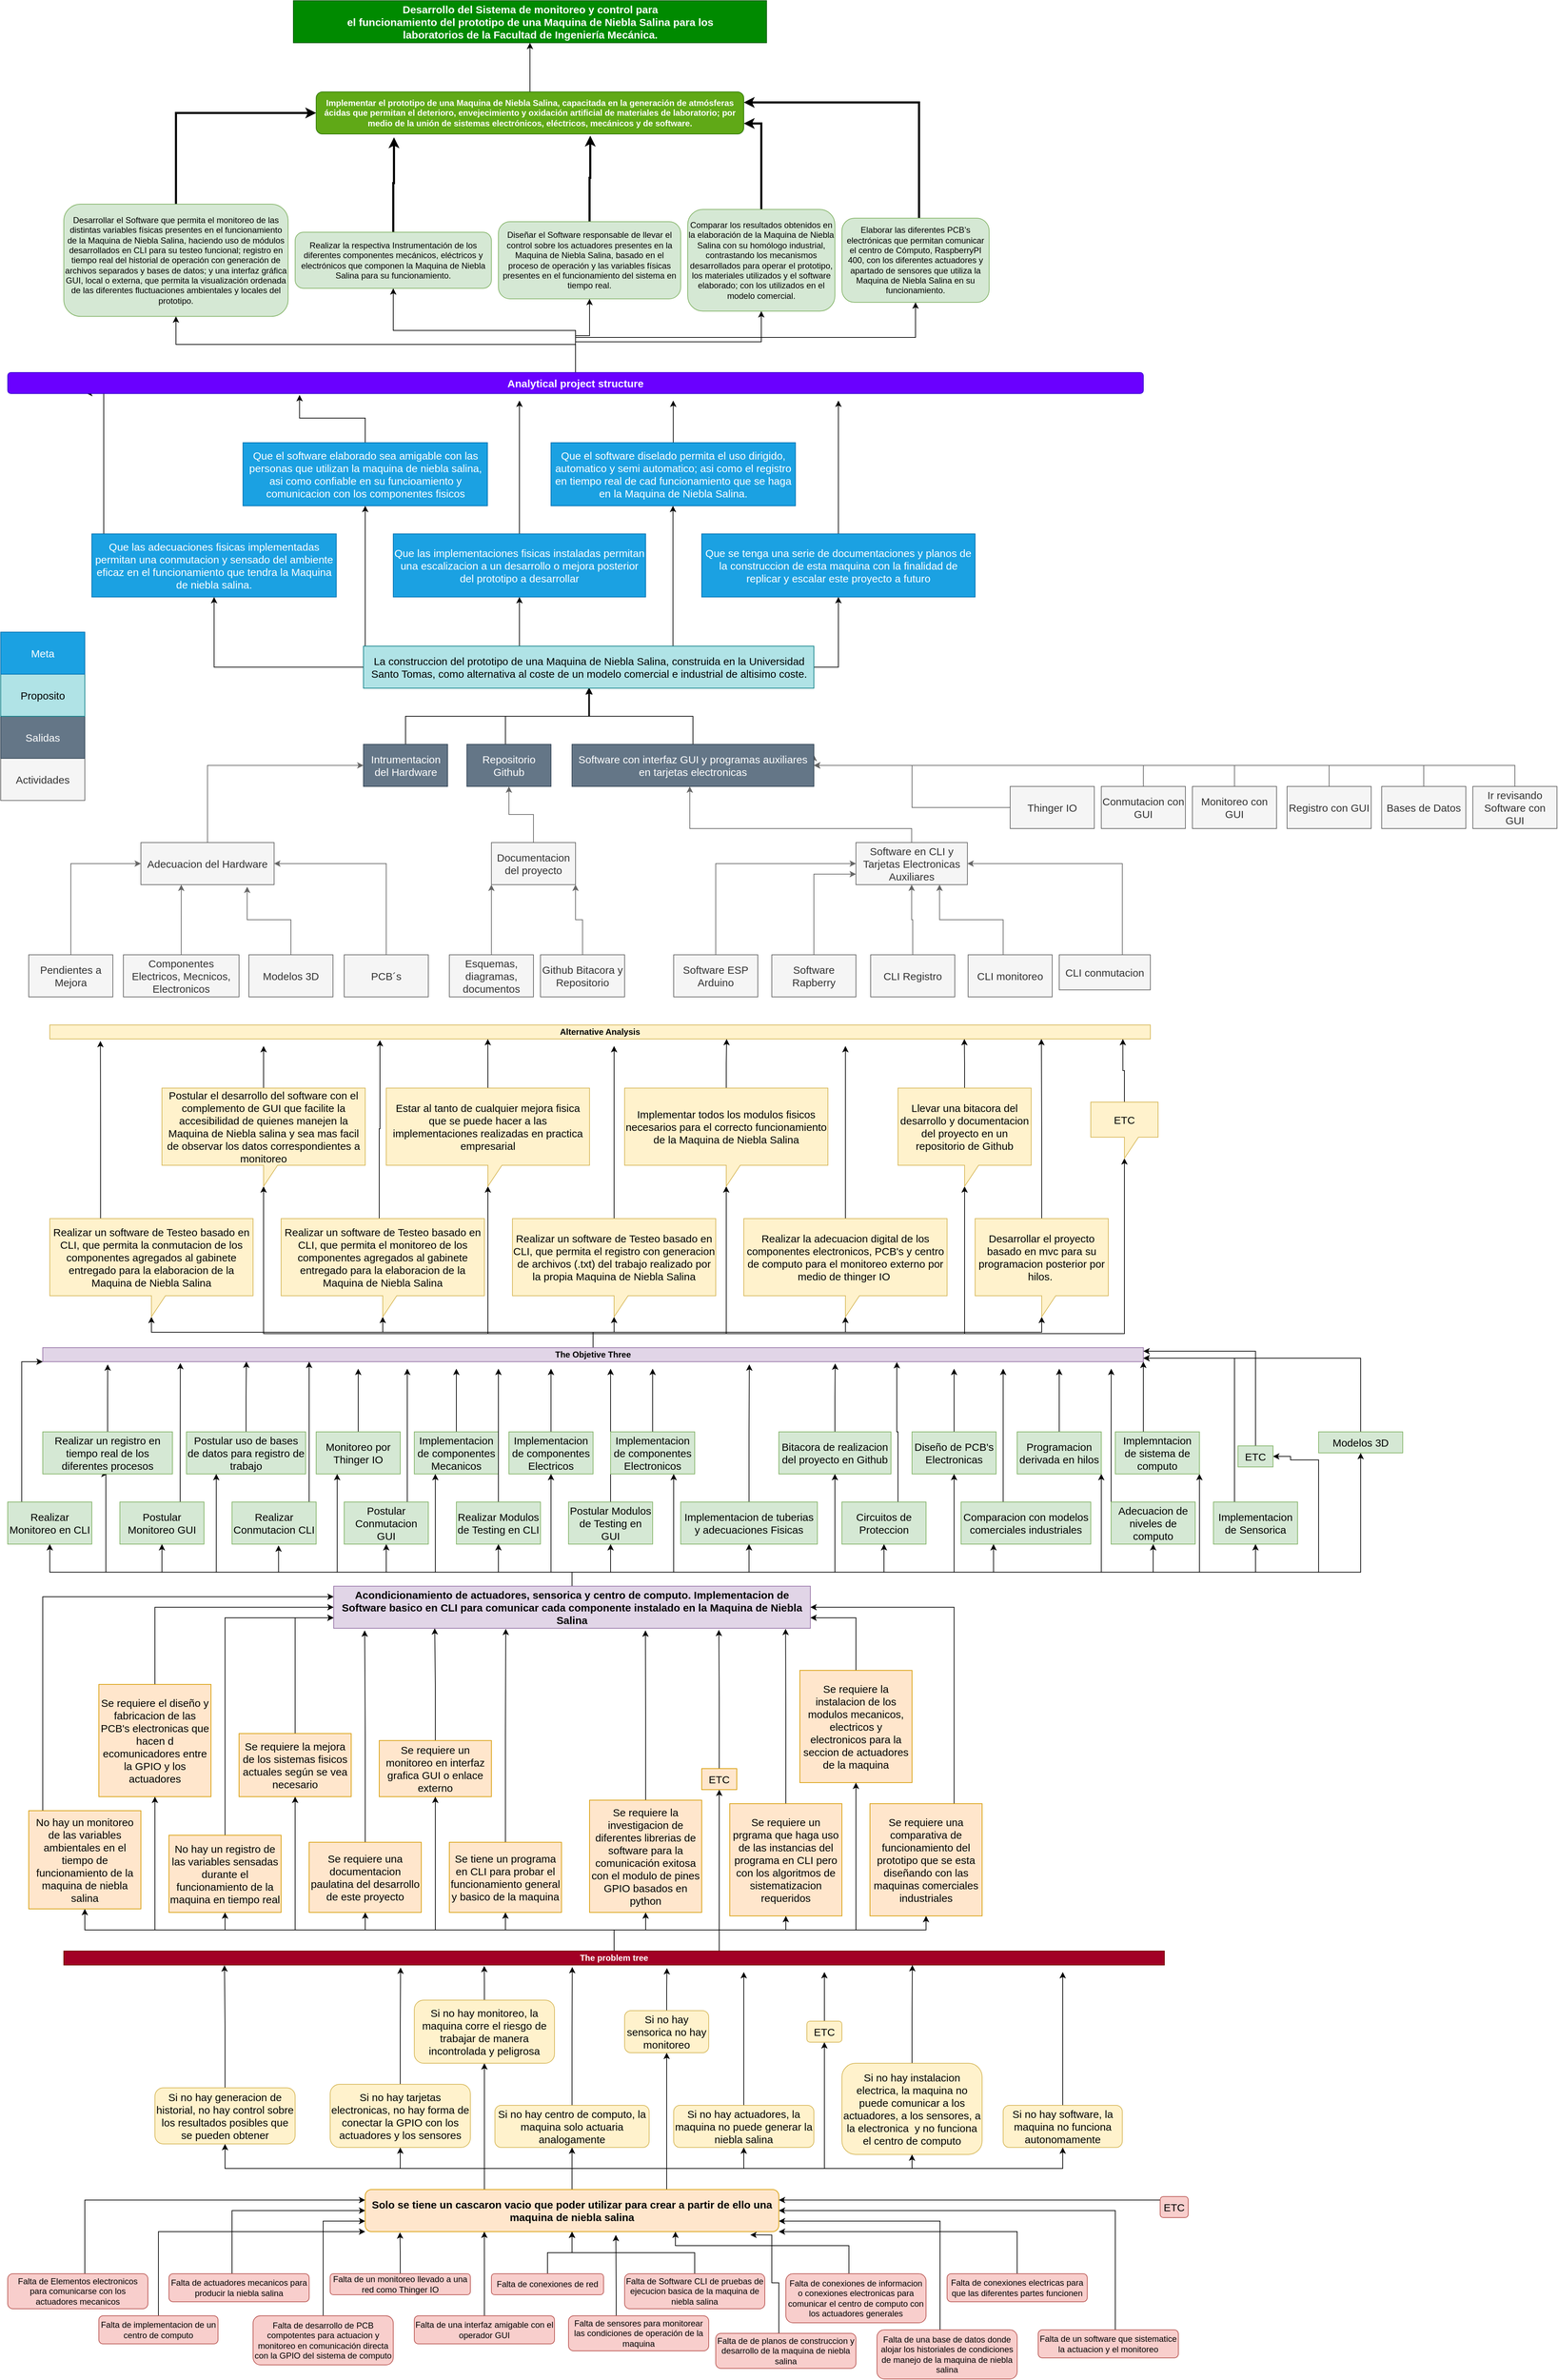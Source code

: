 <mxfile version="20.8.16" type="device"><diagram name="Página-1" id="EBjplUiQxKiJfQaduOt0"><mxGraphModel dx="1500" dy="3249" grid="1" gridSize="10" guides="1" tooltips="1" connect="1" arrows="1" fold="1" page="1" pageScale="1" pageWidth="827" pageHeight="1169" math="0" shadow="0"><root><mxCell id="0"/><mxCell id="1" parent="0"/><mxCell id="dECekyyfIQ2_T-nGlhIY-7" style="edgeStyle=orthogonalEdgeStyle;rounded=0;orthogonalLoop=1;jettySize=auto;html=1;entryX=0;entryY=0.5;entryDx=0;entryDy=0;strokeWidth=3;" parent="1" source="dECekyyfIQ2_T-nGlhIY-1" target="dECekyyfIQ2_T-nGlhIY-6" edge="1"><mxGeometry relative="1" as="geometry"><Array as="points"><mxPoint x="250" y="-2160"/></Array></mxGeometry></mxCell><mxCell id="dECekyyfIQ2_T-nGlhIY-1" value="Desarrollar el Software que permita el monitoreo de las distintas variables físicas presentes en el funcionamiento de la Maquina de Niebla Salina, haciendo uso de módulos desarrollados en CLI para su testeo funcional; registro en tiempo real del historial de operación con generación de archivos separados y bases de datos; y una interfaz gráfica GUI, local o externa, que permita la visualización ordenada de las diferentes fluctuaciones ambientales y locales del prototipo." style="rounded=1;whiteSpace=wrap;html=1;fillColor=#d5e8d4;strokeColor=#82b366;" parent="1" vertex="1"><mxGeometry x="90" y="-2030" width="320" height="160" as="geometry"/></mxCell><mxCell id="dECekyyfIQ2_T-nGlhIY-8" style="edgeStyle=orthogonalEdgeStyle;rounded=0;orthogonalLoop=1;jettySize=auto;html=1;entryX=0.182;entryY=1.079;entryDx=0;entryDy=0;entryPerimeter=0;strokeWidth=3;" parent="1" source="dECekyyfIQ2_T-nGlhIY-2" target="dECekyyfIQ2_T-nGlhIY-6" edge="1"><mxGeometry relative="1" as="geometry"/></mxCell><mxCell id="dECekyyfIQ2_T-nGlhIY-2" value="Realizar la respectiva Instrumentación de los diferentes componentes mecánicos, eléctricos y electrónicos que componen la Maquina de Niebla Salina para su funcionamiento." style="rounded=1;whiteSpace=wrap;html=1;fillColor=#d5e8d4;strokeColor=#82b366;" parent="1" vertex="1"><mxGeometry x="420" y="-1990" width="280" height="80" as="geometry"/></mxCell><mxCell id="dECekyyfIQ2_T-nGlhIY-9" style="edgeStyle=orthogonalEdgeStyle;rounded=0;orthogonalLoop=1;jettySize=auto;html=1;entryX=0.641;entryY=1.04;entryDx=0;entryDy=0;entryPerimeter=0;strokeWidth=3;" parent="1" source="dECekyyfIQ2_T-nGlhIY-3" target="dECekyyfIQ2_T-nGlhIY-6" edge="1"><mxGeometry relative="1" as="geometry"/></mxCell><mxCell id="dECekyyfIQ2_T-nGlhIY-3" value="Diseñar el Software responsable de llevar el control sobre los actuadores presentes en la Maquina de Niebla Salina, basado en el proceso de operación y las variables físicas presentes en el funcionamiento del sistema en tiempo real." style="rounded=1;whiteSpace=wrap;html=1;fillColor=#d5e8d4;strokeColor=#82b366;" parent="1" vertex="1"><mxGeometry x="710" y="-2005" width="260" height="110" as="geometry"/></mxCell><mxCell id="dECekyyfIQ2_T-nGlhIY-10" style="edgeStyle=orthogonalEdgeStyle;rounded=0;orthogonalLoop=1;jettySize=auto;html=1;entryX=1;entryY=0.75;entryDx=0;entryDy=0;strokeWidth=3;" parent="1" source="dECekyyfIQ2_T-nGlhIY-4" target="dECekyyfIQ2_T-nGlhIY-6" edge="1"><mxGeometry relative="1" as="geometry"/></mxCell><mxCell id="dECekyyfIQ2_T-nGlhIY-4" value="Comparar los resultados obtenidos en la elaboración de la Maquina de Niebla Salina con su homólogo industrial, contrastando los mecanismos desarrollados para operar el prototipo, los materiales utilizados y el software elaborado; con los utilizados en el modelo comercial." style="rounded=1;whiteSpace=wrap;html=1;fillColor=#d5e8d4;strokeColor=#82b366;" parent="1" vertex="1"><mxGeometry x="980" y="-2022.5" width="210" height="145" as="geometry"/></mxCell><mxCell id="dECekyyfIQ2_T-nGlhIY-11" style="edgeStyle=orthogonalEdgeStyle;rounded=0;orthogonalLoop=1;jettySize=auto;html=1;entryX=1;entryY=0.25;entryDx=0;entryDy=0;strokeWidth=3;" parent="1" source="dECekyyfIQ2_T-nGlhIY-5" target="dECekyyfIQ2_T-nGlhIY-6" edge="1"><mxGeometry relative="1" as="geometry"><Array as="points"><mxPoint x="1310" y="-2175"/></Array></mxGeometry></mxCell><mxCell id="dECekyyfIQ2_T-nGlhIY-5" value="Elaborar las diferentes PCB’s electrónicas que permitan comunicar el centro de Cómputo, RaspberryPI 400, con los diferentes actuadores y apartado de sensores que utiliza la Maquina de Niebla Salina en su funcionamiento." style="rounded=1;whiteSpace=wrap;html=1;fillColor=#d5e8d4;strokeColor=#82b366;" parent="1" vertex="1"><mxGeometry x="1200" y="-2010" width="210" height="120" as="geometry"/></mxCell><mxCell id="dy6ytxlucCKVQm1s93OJ-281" style="edgeStyle=orthogonalEdgeStyle;rounded=0;orthogonalLoop=1;jettySize=auto;html=1;entryX=0.5;entryY=1;entryDx=0;entryDy=0;fontSize=15;" edge="1" parent="1" source="dECekyyfIQ2_T-nGlhIY-6" target="dy6ytxlucCKVQm1s93OJ-280"><mxGeometry relative="1" as="geometry"/></mxCell><mxCell id="dECekyyfIQ2_T-nGlhIY-6" value="&lt;b&gt;Implementar el prototipo de una Maquina de Niebla Salina, capacitada en la generación de atmósferas ácidas que permitan el deterioro, envejecimiento y oxidación artificial de materiales de laboratorio; por medio de la unión de sistemas electrónicos, eléctricos, mecánicos y de software.&lt;/b&gt;" style="rounded=1;whiteSpace=wrap;html=1;fillColor=#60a917;strokeColor=#2D7600;fontColor=#ffffff;" parent="1" vertex="1"><mxGeometry x="450" y="-2190" width="610" height="60" as="geometry"/></mxCell><mxCell id="dy6ytxlucCKVQm1s93OJ-80" style="edgeStyle=orthogonalEdgeStyle;rounded=0;orthogonalLoop=1;jettySize=auto;html=1;entryX=0.5;entryY=1;entryDx=0;entryDy=0;fontSize=15;" edge="1" parent="1" source="dy6ytxlucCKVQm1s93OJ-1" target="dy6ytxlucCKVQm1s93OJ-67"><mxGeometry relative="1" as="geometry"/></mxCell><mxCell id="dy6ytxlucCKVQm1s93OJ-81" style="edgeStyle=orthogonalEdgeStyle;rounded=0;orthogonalLoop=1;jettySize=auto;html=1;fontSize=15;" edge="1" parent="1" source="dy6ytxlucCKVQm1s93OJ-1" target="dy6ytxlucCKVQm1s93OJ-76"><mxGeometry relative="1" as="geometry"><Array as="points"><mxPoint x="875" y="430"/><mxPoint x="220" y="430"/></Array></mxGeometry></mxCell><mxCell id="dy6ytxlucCKVQm1s93OJ-82" style="edgeStyle=orthogonalEdgeStyle;rounded=0;orthogonalLoop=1;jettySize=auto;html=1;entryX=0.5;entryY=1;entryDx=0;entryDy=0;fontSize=15;" edge="1" parent="1" source="dy6ytxlucCKVQm1s93OJ-1" target="dy6ytxlucCKVQm1s93OJ-69"><mxGeometry relative="1" as="geometry"><Array as="points"><mxPoint x="875" y="430"/><mxPoint x="320" y="430"/></Array></mxGeometry></mxCell><mxCell id="dy6ytxlucCKVQm1s93OJ-83" style="edgeStyle=orthogonalEdgeStyle;rounded=0;orthogonalLoop=1;jettySize=auto;html=1;fontSize=15;" edge="1" parent="1" source="dy6ytxlucCKVQm1s93OJ-1" target="dy6ytxlucCKVQm1s93OJ-70"><mxGeometry relative="1" as="geometry"><Array as="points"><mxPoint x="875" y="430"/><mxPoint x="520" y="430"/></Array></mxGeometry></mxCell><mxCell id="dy6ytxlucCKVQm1s93OJ-84" style="edgeStyle=orthogonalEdgeStyle;rounded=0;orthogonalLoop=1;jettySize=auto;html=1;fontSize=15;" edge="1" parent="1" source="dy6ytxlucCKVQm1s93OJ-1" target="dy6ytxlucCKVQm1s93OJ-77"><mxGeometry relative="1" as="geometry"><Array as="points"><mxPoint x="875" y="430"/><mxPoint x="420" y="430"/></Array></mxGeometry></mxCell><mxCell id="dy6ytxlucCKVQm1s93OJ-85" style="edgeStyle=orthogonalEdgeStyle;rounded=0;orthogonalLoop=1;jettySize=auto;html=1;fontSize=15;" edge="1" parent="1" source="dy6ytxlucCKVQm1s93OJ-1" target="dy6ytxlucCKVQm1s93OJ-71"><mxGeometry relative="1" as="geometry"><Array as="points"><mxPoint x="875" y="430"/><mxPoint x="720" y="430"/></Array></mxGeometry></mxCell><mxCell id="dy6ytxlucCKVQm1s93OJ-86" style="edgeStyle=orthogonalEdgeStyle;rounded=0;orthogonalLoop=1;jettySize=auto;html=1;entryX=0.5;entryY=1;entryDx=0;entryDy=0;fontSize=15;" edge="1" parent="1" source="dy6ytxlucCKVQm1s93OJ-1" target="dy6ytxlucCKVQm1s93OJ-68"><mxGeometry relative="1" as="geometry"><Array as="points"><mxPoint x="875" y="430"/><mxPoint x="620" y="430"/></Array></mxGeometry></mxCell><mxCell id="dy6ytxlucCKVQm1s93OJ-87" style="edgeStyle=orthogonalEdgeStyle;rounded=0;orthogonalLoop=1;jettySize=auto;html=1;entryX=0.5;entryY=1;entryDx=0;entryDy=0;fontSize=15;" edge="1" parent="1" source="dy6ytxlucCKVQm1s93OJ-1" target="dy6ytxlucCKVQm1s93OJ-72"><mxGeometry relative="1" as="geometry"><Array as="points"><mxPoint x="875" y="430"/><mxPoint x="920" y="430"/></Array></mxGeometry></mxCell><mxCell id="dy6ytxlucCKVQm1s93OJ-88" style="edgeStyle=orthogonalEdgeStyle;rounded=0;orthogonalLoop=1;jettySize=auto;html=1;entryX=0.5;entryY=1;entryDx=0;entryDy=0;fontSize=15;" edge="1" parent="1" source="dy6ytxlucCKVQm1s93OJ-1" target="dy6ytxlucCKVQm1s93OJ-73"><mxGeometry relative="1" as="geometry"><Array as="points"><mxPoint x="875" y="430"/><mxPoint x="1120" y="430"/></Array></mxGeometry></mxCell><mxCell id="dy6ytxlucCKVQm1s93OJ-89" style="edgeStyle=orthogonalEdgeStyle;rounded=0;orthogonalLoop=1;jettySize=auto;html=1;entryX=0.5;entryY=1;entryDx=0;entryDy=0;fontSize=15;" edge="1" parent="1" source="dy6ytxlucCKVQm1s93OJ-1" target="dy6ytxlucCKVQm1s93OJ-78"><mxGeometry relative="1" as="geometry"><Array as="points"><mxPoint x="1025" y="410"/><mxPoint x="1025" y="410"/></Array></mxGeometry></mxCell><mxCell id="dy6ytxlucCKVQm1s93OJ-90" style="edgeStyle=orthogonalEdgeStyle;rounded=0;orthogonalLoop=1;jettySize=auto;html=1;entryX=0.5;entryY=1;entryDx=0;entryDy=0;fontSize=15;exitX=0.5;exitY=0;exitDx=0;exitDy=0;" edge="1" parent="1" source="dy6ytxlucCKVQm1s93OJ-1" target="dy6ytxlucCKVQm1s93OJ-75"><mxGeometry relative="1" as="geometry"><mxPoint x="1190" y="420" as="sourcePoint"/><Array as="points"><mxPoint x="875" y="430"/><mxPoint x="1220" y="430"/></Array></mxGeometry></mxCell><mxCell id="dy6ytxlucCKVQm1s93OJ-91" style="edgeStyle=orthogonalEdgeStyle;rounded=0;orthogonalLoop=1;jettySize=auto;html=1;entryX=0.5;entryY=1;entryDx=0;entryDy=0;fontSize=15;" edge="1" parent="1" source="dy6ytxlucCKVQm1s93OJ-1" target="dy6ytxlucCKVQm1s93OJ-74"><mxGeometry relative="1" as="geometry"><Array as="points"><mxPoint x="875" y="430"/><mxPoint x="1320" y="430"/></Array></mxGeometry></mxCell><mxCell id="dy6ytxlucCKVQm1s93OJ-1" value="&lt;b&gt;The problem tree&lt;/b&gt;" style="rounded=0;whiteSpace=wrap;html=1;fillColor=#a20025;fontColor=#ffffff;strokeColor=#6F0000;" vertex="1" parent="1"><mxGeometry x="90" y="460" width="1570" height="20" as="geometry"/></mxCell><mxCell id="dy6ytxlucCKVQm1s93OJ-21" style="edgeStyle=orthogonalEdgeStyle;rounded=0;orthogonalLoop=1;jettySize=auto;html=1;entryX=0;entryY=0.25;entryDx=0;entryDy=0;fontSize=15;" edge="1" parent="1" source="dy6ytxlucCKVQm1s93OJ-2" target="dy6ytxlucCKVQm1s93OJ-20"><mxGeometry relative="1" as="geometry"><Array as="points"><mxPoint x="120" y="815"/></Array></mxGeometry></mxCell><mxCell id="dy6ytxlucCKVQm1s93OJ-2" value="Falta de Elementos electronicos para comunicarse con los actuadores mecanicos" style="rounded=1;whiteSpace=wrap;html=1;fillColor=#f8cecc;strokeColor=#b85450;" vertex="1" parent="1"><mxGeometry x="10" y="920" width="200" height="50" as="geometry"/></mxCell><mxCell id="dy6ytxlucCKVQm1s93OJ-35" style="edgeStyle=orthogonalEdgeStyle;rounded=0;orthogonalLoop=1;jettySize=auto;html=1;entryX=0;entryY=1;entryDx=0;entryDy=0;fontSize=15;" edge="1" parent="1" source="dy6ytxlucCKVQm1s93OJ-3" target="dy6ytxlucCKVQm1s93OJ-20"><mxGeometry relative="1" as="geometry"><Array as="points"><mxPoint x="225" y="860"/></Array></mxGeometry></mxCell><mxCell id="dy6ytxlucCKVQm1s93OJ-3" value="Falta de implementacion de un centro de computo" style="rounded=1;whiteSpace=wrap;html=1;fillColor=#f8cecc;strokeColor=#b85450;" vertex="1" parent="1"><mxGeometry x="140" y="980" width="170" height="40" as="geometry"/></mxCell><mxCell id="dy6ytxlucCKVQm1s93OJ-34" style="edgeStyle=orthogonalEdgeStyle;rounded=0;orthogonalLoop=1;jettySize=auto;html=1;entryX=0;entryY=0.75;entryDx=0;entryDy=0;fontSize=15;" edge="1" parent="1" source="dy6ytxlucCKVQm1s93OJ-6" target="dy6ytxlucCKVQm1s93OJ-20"><mxGeometry relative="1" as="geometry"/></mxCell><mxCell id="dy6ytxlucCKVQm1s93OJ-6" value="Falta de desarrollo de PCB compotentes para actuacion y monitoreo en comunicación directa con la GPIO del sistema de computo" style="rounded=1;whiteSpace=wrap;html=1;fillColor=#f8cecc;strokeColor=#b85450;" vertex="1" parent="1"><mxGeometry x="360" y="980" width="200" height="70" as="geometry"/></mxCell><mxCell id="dy6ytxlucCKVQm1s93OJ-23" style="edgeStyle=orthogonalEdgeStyle;rounded=0;orthogonalLoop=1;jettySize=auto;html=1;entryX=0.084;entryY=1.017;entryDx=0;entryDy=0;entryPerimeter=0;fontSize=15;" edge="1" parent="1" source="dy6ytxlucCKVQm1s93OJ-7" target="dy6ytxlucCKVQm1s93OJ-20"><mxGeometry relative="1" as="geometry"/></mxCell><mxCell id="dy6ytxlucCKVQm1s93OJ-7" value="Falta de un monitoreo llevado a una red como Thinger IO" style="rounded=1;whiteSpace=wrap;html=1;fillColor=#f8cecc;strokeColor=#b85450;" vertex="1" parent="1"><mxGeometry x="470" y="920" width="200" height="30" as="geometry"/></mxCell><mxCell id="dy6ytxlucCKVQm1s93OJ-33" style="edgeStyle=orthogonalEdgeStyle;rounded=0;orthogonalLoop=1;jettySize=auto;html=1;entryX=0.288;entryY=1;entryDx=0;entryDy=0;entryPerimeter=0;fontSize=15;" edge="1" parent="1" source="dy6ytxlucCKVQm1s93OJ-8" target="dy6ytxlucCKVQm1s93OJ-20"><mxGeometry relative="1" as="geometry"/></mxCell><mxCell id="dy6ytxlucCKVQm1s93OJ-8" value="Falta de una interfaz amigable con el operador GUI" style="rounded=1;whiteSpace=wrap;html=1;fillColor=#f8cecc;strokeColor=#b85450;" vertex="1" parent="1"><mxGeometry x="590" y="980" width="200" height="40" as="geometry"/></mxCell><mxCell id="dy6ytxlucCKVQm1s93OJ-25" style="edgeStyle=orthogonalEdgeStyle;rounded=0;orthogonalLoop=1;jettySize=auto;html=1;fontSize=15;" edge="1" parent="1" source="dy6ytxlucCKVQm1s93OJ-9" target="dy6ytxlucCKVQm1s93OJ-20"><mxGeometry relative="1" as="geometry"/></mxCell><mxCell id="dy6ytxlucCKVQm1s93OJ-9" value="Falta de conexiones de red" style="rounded=1;whiteSpace=wrap;html=1;fillColor=#f8cecc;strokeColor=#b85450;" vertex="1" parent="1"><mxGeometry x="700" y="920" width="160" height="30" as="geometry"/></mxCell><mxCell id="dy6ytxlucCKVQm1s93OJ-26" style="edgeStyle=orthogonalEdgeStyle;rounded=0;orthogonalLoop=1;jettySize=auto;html=1;entryX=0.5;entryY=1;entryDx=0;entryDy=0;fontSize=15;" edge="1" parent="1" source="dy6ytxlucCKVQm1s93OJ-10" target="dy6ytxlucCKVQm1s93OJ-20"><mxGeometry relative="1" as="geometry"/></mxCell><mxCell id="dy6ytxlucCKVQm1s93OJ-10" value="Falta de Software CLI de pruebas de ejecucion basica de la maquina de niebla salina" style="rounded=1;whiteSpace=wrap;html=1;fillColor=#f8cecc;strokeColor=#b85450;" vertex="1" parent="1"><mxGeometry x="890" y="920" width="200" height="50" as="geometry"/></mxCell><mxCell id="dy6ytxlucCKVQm1s93OJ-32" style="edgeStyle=orthogonalEdgeStyle;rounded=0;orthogonalLoop=1;jettySize=auto;html=1;entryX=0.606;entryY=1.078;entryDx=0;entryDy=0;entryPerimeter=0;fontSize=15;" edge="1" parent="1" source="dy6ytxlucCKVQm1s93OJ-11" target="dy6ytxlucCKVQm1s93OJ-20"><mxGeometry relative="1" as="geometry"><Array as="points"><mxPoint x="878" y="950"/><mxPoint x="878" y="950"/></Array></mxGeometry></mxCell><mxCell id="dy6ytxlucCKVQm1s93OJ-11" value="Falta de sensores para monitorear las condiciones de operación de la maquina" style="rounded=1;whiteSpace=wrap;html=1;fillColor=#f8cecc;strokeColor=#b85450;" vertex="1" parent="1"><mxGeometry x="810" y="980" width="200" height="50" as="geometry"/></mxCell><mxCell id="dy6ytxlucCKVQm1s93OJ-31" style="edgeStyle=orthogonalEdgeStyle;rounded=0;orthogonalLoop=1;jettySize=auto;html=1;fontSize=15;entryX=0.931;entryY=1.078;entryDx=0;entryDy=0;entryPerimeter=0;" edge="1" parent="1" source="dy6ytxlucCKVQm1s93OJ-12" target="dy6ytxlucCKVQm1s93OJ-20"><mxGeometry relative="1" as="geometry"><Array as="points"><mxPoint x="1110" y="933"/><mxPoint x="1100" y="933"/><mxPoint x="1100" y="865"/></Array></mxGeometry></mxCell><mxCell id="dy6ytxlucCKVQm1s93OJ-12" value="Falta de de planos de construccion y desarrollo de la maquina de niebla salina" style="rounded=1;whiteSpace=wrap;html=1;fillColor=#f8cecc;strokeColor=#b85450;" vertex="1" parent="1"><mxGeometry x="1020" y="1005" width="200" height="50" as="geometry"/></mxCell><mxCell id="dy6ytxlucCKVQm1s93OJ-27" style="edgeStyle=orthogonalEdgeStyle;rounded=0;orthogonalLoop=1;jettySize=auto;html=1;entryX=0.75;entryY=1;entryDx=0;entryDy=0;fontSize=15;" edge="1" parent="1" source="dy6ytxlucCKVQm1s93OJ-13" target="dy6ytxlucCKVQm1s93OJ-20"><mxGeometry relative="1" as="geometry"><Array as="points"><mxPoint x="1210" y="880"/><mxPoint x="963" y="880"/></Array></mxGeometry></mxCell><mxCell id="dy6ytxlucCKVQm1s93OJ-13" value="Falta de conexiones de informacion o conexiones electronicas para comunicar el centro de computo con los actuadores generales" style="rounded=1;whiteSpace=wrap;html=1;fillColor=#f8cecc;strokeColor=#b85450;" vertex="1" parent="1"><mxGeometry x="1120" y="920" width="200" height="70" as="geometry"/></mxCell><mxCell id="dy6ytxlucCKVQm1s93OJ-30" style="edgeStyle=orthogonalEdgeStyle;rounded=0;orthogonalLoop=1;jettySize=auto;html=1;entryX=1;entryY=0.75;entryDx=0;entryDy=0;fontSize=15;" edge="1" parent="1" source="dy6ytxlucCKVQm1s93OJ-14" target="dy6ytxlucCKVQm1s93OJ-20"><mxGeometry relative="1" as="geometry"><Array as="points"><mxPoint x="1340" y="845"/></Array></mxGeometry></mxCell><mxCell id="dy6ytxlucCKVQm1s93OJ-14" value="Falta de una base de datos donde alojar los historiales de condiciones de manejo de la maquina de niebla salina" style="rounded=1;whiteSpace=wrap;html=1;fillColor=#f8cecc;strokeColor=#b85450;" vertex="1" parent="1"><mxGeometry x="1250" y="1000" width="200" height="70" as="geometry"/></mxCell><mxCell id="dy6ytxlucCKVQm1s93OJ-28" style="edgeStyle=orthogonalEdgeStyle;rounded=0;orthogonalLoop=1;jettySize=auto;html=1;entryX=1;entryY=1;entryDx=0;entryDy=0;fontSize=15;" edge="1" parent="1" source="dy6ytxlucCKVQm1s93OJ-15" target="dy6ytxlucCKVQm1s93OJ-20"><mxGeometry relative="1" as="geometry"><Array as="points"><mxPoint x="1450" y="860"/></Array></mxGeometry></mxCell><mxCell id="dy6ytxlucCKVQm1s93OJ-15" value="Falta de conexiones electricas para que las diferentes partes funcionen" style="rounded=1;whiteSpace=wrap;html=1;fillColor=#f8cecc;strokeColor=#b85450;" vertex="1" parent="1"><mxGeometry x="1350" y="920" width="200" height="40" as="geometry"/></mxCell><mxCell id="dy6ytxlucCKVQm1s93OJ-29" style="edgeStyle=orthogonalEdgeStyle;rounded=0;orthogonalLoop=1;jettySize=auto;html=1;entryX=1;entryY=0.5;entryDx=0;entryDy=0;fontSize=15;" edge="1" parent="1" source="dy6ytxlucCKVQm1s93OJ-16" target="dy6ytxlucCKVQm1s93OJ-20"><mxGeometry relative="1" as="geometry"><Array as="points"><mxPoint x="1590" y="830"/></Array></mxGeometry></mxCell><mxCell id="dy6ytxlucCKVQm1s93OJ-16" value="Falta de un software que sistematice la actuacion y el monitoreo" style="rounded=1;whiteSpace=wrap;html=1;fillColor=#f8cecc;strokeColor=#b85450;" vertex="1" parent="1"><mxGeometry x="1480" y="1000" width="200" height="40" as="geometry"/></mxCell><mxCell id="dy6ytxlucCKVQm1s93OJ-22" style="edgeStyle=orthogonalEdgeStyle;rounded=0;orthogonalLoop=1;jettySize=auto;html=1;entryX=0;entryY=0.5;entryDx=0;entryDy=0;fontSize=15;" edge="1" parent="1" source="dy6ytxlucCKVQm1s93OJ-17" target="dy6ytxlucCKVQm1s93OJ-20"><mxGeometry relative="1" as="geometry"><Array as="points"><mxPoint x="330" y="830"/></Array></mxGeometry></mxCell><mxCell id="dy6ytxlucCKVQm1s93OJ-17" value="Falta de actuadores mecanicos para producir la niebla salina" style="rounded=1;whiteSpace=wrap;html=1;fillColor=#f8cecc;strokeColor=#b85450;" vertex="1" parent="1"><mxGeometry x="240" y="920" width="200" height="40" as="geometry"/></mxCell><mxCell id="dy6ytxlucCKVQm1s93OJ-49" style="edgeStyle=orthogonalEdgeStyle;rounded=0;orthogonalLoop=1;jettySize=auto;html=1;entryX=0.5;entryY=1;entryDx=0;entryDy=0;fontSize=15;" edge="1" parent="1" source="dy6ytxlucCKVQm1s93OJ-20" target="dy6ytxlucCKVQm1s93OJ-44"><mxGeometry relative="1" as="geometry"/></mxCell><mxCell id="dy6ytxlucCKVQm1s93OJ-50" style="edgeStyle=orthogonalEdgeStyle;rounded=0;orthogonalLoop=1;jettySize=auto;html=1;entryX=0.5;entryY=1;entryDx=0;entryDy=0;fontSize=15;" edge="1" parent="1" source="dy6ytxlucCKVQm1s93OJ-20" target="dy6ytxlucCKVQm1s93OJ-39"><mxGeometry relative="1" as="geometry"/></mxCell><mxCell id="dy6ytxlucCKVQm1s93OJ-51" style="edgeStyle=orthogonalEdgeStyle;rounded=0;orthogonalLoop=1;jettySize=auto;html=1;entryX=0.5;entryY=1;entryDx=0;entryDy=0;fontSize=15;" edge="1" parent="1" source="dy6ytxlucCKVQm1s93OJ-20" target="dy6ytxlucCKVQm1s93OJ-41"><mxGeometry relative="1" as="geometry"><Array as="points"><mxPoint x="815" y="770"/><mxPoint x="320" y="770"/></Array></mxGeometry></mxCell><mxCell id="dy6ytxlucCKVQm1s93OJ-52" style="edgeStyle=orthogonalEdgeStyle;rounded=0;orthogonalLoop=1;jettySize=auto;html=1;fontSize=15;" edge="1" parent="1" source="dy6ytxlucCKVQm1s93OJ-20" target="dy6ytxlucCKVQm1s93OJ-47"><mxGeometry relative="1" as="geometry"/></mxCell><mxCell id="dy6ytxlucCKVQm1s93OJ-53" style="edgeStyle=orthogonalEdgeStyle;rounded=0;orthogonalLoop=1;jettySize=auto;html=1;entryX=0.5;entryY=1;entryDx=0;entryDy=0;fontSize=15;" edge="1" parent="1" source="dy6ytxlucCKVQm1s93OJ-20" target="dy6ytxlucCKVQm1s93OJ-46"><mxGeometry relative="1" as="geometry"><Array as="points"><mxPoint x="815" y="770"/><mxPoint x="1300" y="770"/></Array></mxGeometry></mxCell><mxCell id="dy6ytxlucCKVQm1s93OJ-54" style="edgeStyle=orthogonalEdgeStyle;rounded=0;orthogonalLoop=1;jettySize=auto;html=1;entryX=0.5;entryY=1;entryDx=0;entryDy=0;fontSize=15;" edge="1" parent="1" source="dy6ytxlucCKVQm1s93OJ-20" target="dy6ytxlucCKVQm1s93OJ-42"><mxGeometry relative="1" as="geometry"><Array as="points"><mxPoint x="815" y="770"/><mxPoint x="1515" y="770"/></Array></mxGeometry></mxCell><mxCell id="dy6ytxlucCKVQm1s93OJ-55" style="edgeStyle=orthogonalEdgeStyle;rounded=0;orthogonalLoop=1;jettySize=auto;html=1;entryX=0.5;entryY=1;entryDx=0;entryDy=0;fontSize=15;" edge="1" parent="1" source="dy6ytxlucCKVQm1s93OJ-20" target="dy6ytxlucCKVQm1s93OJ-40"><mxGeometry relative="1" as="geometry"><Array as="points"><mxPoint x="690" y="770"/><mxPoint x="690" y="770"/></Array></mxGeometry></mxCell><mxCell id="dy6ytxlucCKVQm1s93OJ-56" style="edgeStyle=orthogonalEdgeStyle;rounded=0;orthogonalLoop=1;jettySize=auto;html=1;entryX=0.5;entryY=1;entryDx=0;entryDy=0;fontSize=15;" edge="1" parent="1" source="dy6ytxlucCKVQm1s93OJ-20" target="dy6ytxlucCKVQm1s93OJ-45"><mxGeometry relative="1" as="geometry"><Array as="points"><mxPoint x="950" y="770"/><mxPoint x="950" y="770"/></Array></mxGeometry></mxCell><mxCell id="dy6ytxlucCKVQm1s93OJ-57" style="edgeStyle=orthogonalEdgeStyle;rounded=0;orthogonalLoop=1;jettySize=auto;html=1;entryX=0.5;entryY=1;entryDx=0;entryDy=0;fontSize=15;" edge="1" parent="1" source="dy6ytxlucCKVQm1s93OJ-20" target="dy6ytxlucCKVQm1s93OJ-43"><mxGeometry relative="1" as="geometry"><Array as="points"><mxPoint x="815" y="770"/><mxPoint x="1175" y="770"/></Array></mxGeometry></mxCell><mxCell id="dy6ytxlucCKVQm1s93OJ-20" value="&lt;b&gt;&lt;font style=&quot;font-size: 15px;&quot;&gt;Solo se tiene un cascaron vacio que poder utilizar para crear a partir de ello una maquina de niebla salina&lt;/font&gt;&lt;/b&gt;" style="rounded=1;whiteSpace=wrap;html=1;fillColor=#ffe6cc;strokeColor=#d79b00;" vertex="1" parent="1"><mxGeometry x="520" y="800" width="590" height="60" as="geometry"/></mxCell><mxCell id="dy6ytxlucCKVQm1s93OJ-37" style="edgeStyle=orthogonalEdgeStyle;rounded=0;orthogonalLoop=1;jettySize=auto;html=1;entryX=1;entryY=0.25;entryDx=0;entryDy=0;fontSize=15;" edge="1" parent="1" source="dy6ytxlucCKVQm1s93OJ-36" target="dy6ytxlucCKVQm1s93OJ-20"><mxGeometry relative="1" as="geometry"><Array as="points"><mxPoint x="1570" y="815"/><mxPoint x="1570" y="815"/></Array></mxGeometry></mxCell><mxCell id="dy6ytxlucCKVQm1s93OJ-36" value="ETC" style="rounded=1;whiteSpace=wrap;html=1;fontSize=15;fillColor=#f8cecc;strokeColor=#b85450;" vertex="1" parent="1"><mxGeometry x="1654" y="810" width="40" height="30" as="geometry"/></mxCell><mxCell id="dy6ytxlucCKVQm1s93OJ-59" style="edgeStyle=orthogonalEdgeStyle;rounded=0;orthogonalLoop=1;jettySize=auto;html=1;entryX=0.306;entryY=1.18;entryDx=0;entryDy=0;entryPerimeter=0;fontSize=15;" edge="1" parent="1" source="dy6ytxlucCKVQm1s93OJ-39" target="dy6ytxlucCKVQm1s93OJ-1"><mxGeometry relative="1" as="geometry"/></mxCell><mxCell id="dy6ytxlucCKVQm1s93OJ-39" value="Si no hay tarjetas electronicas, no hay forma de conectar la GPIO con los actuadores y los sensores" style="rounded=1;whiteSpace=wrap;html=1;fontSize=15;fillColor=#fff2cc;strokeColor=#d6b656;" vertex="1" parent="1"><mxGeometry x="470" y="650" width="200" height="90" as="geometry"/></mxCell><mxCell id="dy6ytxlucCKVQm1s93OJ-60" style="edgeStyle=orthogonalEdgeStyle;rounded=0;orthogonalLoop=1;jettySize=auto;html=1;entryX=0.382;entryY=1.06;entryDx=0;entryDy=0;entryPerimeter=0;fontSize=15;" edge="1" parent="1" source="dy6ytxlucCKVQm1s93OJ-40" target="dy6ytxlucCKVQm1s93OJ-1"><mxGeometry relative="1" as="geometry"/></mxCell><mxCell id="dy6ytxlucCKVQm1s93OJ-40" value="Si no hay monitoreo, la maquina corre el riesgo de trabajar de manera incontrolada y peligrosa" style="rounded=1;whiteSpace=wrap;html=1;fontSize=15;fillColor=#fff2cc;strokeColor=#d6b656;" vertex="1" parent="1"><mxGeometry x="590" y="530" width="200" height="90" as="geometry"/></mxCell><mxCell id="dy6ytxlucCKVQm1s93OJ-58" style="edgeStyle=orthogonalEdgeStyle;rounded=0;orthogonalLoop=1;jettySize=auto;html=1;entryX=0.146;entryY=1.02;entryDx=0;entryDy=0;entryPerimeter=0;fontSize=15;" edge="1" parent="1" source="dy6ytxlucCKVQm1s93OJ-41" target="dy6ytxlucCKVQm1s93OJ-1"><mxGeometry relative="1" as="geometry"/></mxCell><mxCell id="dy6ytxlucCKVQm1s93OJ-41" value="Si no hay generacion de historial, no hay control sobre los resultados posibles que se pueden obtener" style="rounded=1;whiteSpace=wrap;html=1;fontSize=15;fillColor=#fff2cc;strokeColor=#d6b656;" vertex="1" parent="1"><mxGeometry x="220" y="655" width="200" height="80" as="geometry"/></mxCell><mxCell id="dy6ytxlucCKVQm1s93OJ-66" style="edgeStyle=orthogonalEdgeStyle;rounded=0;orthogonalLoop=1;jettySize=auto;html=1;fontSize=15;" edge="1" parent="1" source="dy6ytxlucCKVQm1s93OJ-42"><mxGeometry relative="1" as="geometry"><mxPoint x="1515" y="490" as="targetPoint"/></mxGeometry></mxCell><mxCell id="dy6ytxlucCKVQm1s93OJ-42" value="Si no hay software, la maquina no funciona autonomamente" style="rounded=1;whiteSpace=wrap;html=1;fontSize=15;fillColor=#fff2cc;strokeColor=#d6b656;" vertex="1" parent="1"><mxGeometry x="1430" y="680" width="170" height="60" as="geometry"/></mxCell><mxCell id="dy6ytxlucCKVQm1s93OJ-64" style="edgeStyle=orthogonalEdgeStyle;rounded=0;orthogonalLoop=1;jettySize=auto;html=1;fontSize=15;" edge="1" parent="1" source="dy6ytxlucCKVQm1s93OJ-43"><mxGeometry relative="1" as="geometry"><mxPoint x="1175" y="490" as="targetPoint"/></mxGeometry></mxCell><mxCell id="dy6ytxlucCKVQm1s93OJ-43" value="ETC" style="rounded=1;whiteSpace=wrap;html=1;fontSize=15;fillColor=#fff2cc;strokeColor=#d6b656;" vertex="1" parent="1"><mxGeometry x="1150" y="560" width="50" height="30" as="geometry"/></mxCell><mxCell id="dy6ytxlucCKVQm1s93OJ-61" style="edgeStyle=orthogonalEdgeStyle;rounded=0;orthogonalLoop=1;jettySize=auto;html=1;entryX=0.462;entryY=1.14;entryDx=0;entryDy=0;entryPerimeter=0;fontSize=15;" edge="1" parent="1" source="dy6ytxlucCKVQm1s93OJ-44" target="dy6ytxlucCKVQm1s93OJ-1"><mxGeometry relative="1" as="geometry"/></mxCell><mxCell id="dy6ytxlucCKVQm1s93OJ-44" value="Si no hay centro de computo, la maquina solo actuaria analogamente" style="rounded=1;whiteSpace=wrap;html=1;fontSize=15;fillColor=#fff2cc;strokeColor=#d6b656;" vertex="1" parent="1"><mxGeometry x="705" y="680" width="220" height="60" as="geometry"/></mxCell><mxCell id="dy6ytxlucCKVQm1s93OJ-62" style="edgeStyle=orthogonalEdgeStyle;rounded=0;orthogonalLoop=1;jettySize=auto;html=1;entryX=0.548;entryY=1.22;entryDx=0;entryDy=0;entryPerimeter=0;fontSize=15;" edge="1" parent="1" source="dy6ytxlucCKVQm1s93OJ-45" target="dy6ytxlucCKVQm1s93OJ-1"><mxGeometry relative="1" as="geometry"/></mxCell><mxCell id="dy6ytxlucCKVQm1s93OJ-45" value="Si no hay sensorica no hay monitoreo" style="rounded=1;whiteSpace=wrap;html=1;fontSize=15;fillColor=#fff2cc;strokeColor=#d6b656;" vertex="1" parent="1"><mxGeometry x="890" y="545" width="120" height="60" as="geometry"/></mxCell><mxCell id="dy6ytxlucCKVQm1s93OJ-65" style="edgeStyle=orthogonalEdgeStyle;rounded=0;orthogonalLoop=1;jettySize=auto;html=1;entryX=0.771;entryY=1;entryDx=0;entryDy=0;entryPerimeter=0;fontSize=15;" edge="1" parent="1" source="dy6ytxlucCKVQm1s93OJ-46" target="dy6ytxlucCKVQm1s93OJ-1"><mxGeometry relative="1" as="geometry"/></mxCell><mxCell id="dy6ytxlucCKVQm1s93OJ-46" value="Si no hay instalacion electrica, la maquina no puede comunicar a los actuadores, a los sensores, a la electronica&amp;nbsp; y no funciona el centro de computo" style="rounded=1;whiteSpace=wrap;html=1;fontSize=15;fillColor=#fff2cc;strokeColor=#d6b656;" vertex="1" parent="1"><mxGeometry x="1200" y="620" width="200" height="130" as="geometry"/></mxCell><mxCell id="dy6ytxlucCKVQm1s93OJ-63" style="edgeStyle=orthogonalEdgeStyle;rounded=0;orthogonalLoop=1;jettySize=auto;html=1;fontSize=15;" edge="1" parent="1" source="dy6ytxlucCKVQm1s93OJ-47"><mxGeometry relative="1" as="geometry"><mxPoint x="1060" y="490" as="targetPoint"/></mxGeometry></mxCell><mxCell id="dy6ytxlucCKVQm1s93OJ-47" value="Si no hay actuadores, la maquina no puede generar la niebla salina" style="rounded=1;whiteSpace=wrap;html=1;fontSize=15;fillColor=#fff2cc;strokeColor=#d6b656;" vertex="1" parent="1"><mxGeometry x="960" y="680" width="200" height="60" as="geometry"/></mxCell><mxCell id="dy6ytxlucCKVQm1s93OJ-94" style="edgeStyle=orthogonalEdgeStyle;rounded=0;orthogonalLoop=1;jettySize=auto;html=1;entryX=0;entryY=0.25;entryDx=0;entryDy=0;fontSize=15;" edge="1" parent="1" source="dy6ytxlucCKVQm1s93OJ-67" target="dy6ytxlucCKVQm1s93OJ-93"><mxGeometry relative="1" as="geometry"><Array as="points"><mxPoint x="60" y="-45"/></Array></mxGeometry></mxCell><mxCell id="dy6ytxlucCKVQm1s93OJ-67" value="No hay un monitoreo de las variables ambientales en el tiempo de funcionamiento de la maquina de niebla salina" style="rounded=0;whiteSpace=wrap;html=1;fontSize=15;fillColor=#ffe6cc;strokeColor=#d79b00;" vertex="1" parent="1"><mxGeometry x="40" y="260" width="160" height="140" as="geometry"/></mxCell><mxCell id="dy6ytxlucCKVQm1s93OJ-99" style="edgeStyle=orthogonalEdgeStyle;rounded=0;orthogonalLoop=1;jettySize=auto;html=1;entryX=0.212;entryY=0.999;entryDx=0;entryDy=0;entryPerimeter=0;fontSize=15;" edge="1" parent="1" source="dy6ytxlucCKVQm1s93OJ-68" target="dy6ytxlucCKVQm1s93OJ-93"><mxGeometry relative="1" as="geometry"/></mxCell><mxCell id="dy6ytxlucCKVQm1s93OJ-68" value="Se requiere un monitoreo en interfaz grafica GUI o enlace externo" style="rounded=0;whiteSpace=wrap;html=1;fontSize=15;fillColor=#ffe6cc;strokeColor=#d79b00;" vertex="1" parent="1"><mxGeometry x="540" y="160" width="160" height="80" as="geometry"/></mxCell><mxCell id="dy6ytxlucCKVQm1s93OJ-97" style="edgeStyle=orthogonalEdgeStyle;rounded=0;orthogonalLoop=1;jettySize=auto;html=1;entryX=0;entryY=0.75;entryDx=0;entryDy=0;fontSize=15;" edge="1" parent="1" source="dy6ytxlucCKVQm1s93OJ-69" target="dy6ytxlucCKVQm1s93OJ-93"><mxGeometry relative="1" as="geometry"><Array as="points"><mxPoint x="320" y="-15"/></Array></mxGeometry></mxCell><mxCell id="dy6ytxlucCKVQm1s93OJ-69" value="No hay un registro de las variables sensadas durante el funcionamiento de la maquina en tiempo real" style="rounded=0;whiteSpace=wrap;html=1;fontSize=15;fillColor=#ffe6cc;strokeColor=#d79b00;" vertex="1" parent="1"><mxGeometry x="240" y="295" width="160" height="110" as="geometry"/></mxCell><mxCell id="dy6ytxlucCKVQm1s93OJ-98" style="edgeStyle=orthogonalEdgeStyle;rounded=0;orthogonalLoop=1;jettySize=auto;html=1;entryX=0.065;entryY=1.05;entryDx=0;entryDy=0;entryPerimeter=0;fontSize=15;" edge="1" parent="1" source="dy6ytxlucCKVQm1s93OJ-70" target="dy6ytxlucCKVQm1s93OJ-93"><mxGeometry relative="1" as="geometry"/></mxCell><mxCell id="dy6ytxlucCKVQm1s93OJ-70" value="Se requiere una documentacion paulatina del desarrollo de este proyecto" style="rounded=0;whiteSpace=wrap;html=1;fontSize=15;fillColor=#ffe6cc;strokeColor=#d79b00;" vertex="1" parent="1"><mxGeometry x="440" y="305" width="160" height="100" as="geometry"/></mxCell><mxCell id="dy6ytxlucCKVQm1s93OJ-100" style="edgeStyle=orthogonalEdgeStyle;rounded=0;orthogonalLoop=1;jettySize=auto;html=1;entryX=0.361;entryY=1.012;entryDx=0;entryDy=0;entryPerimeter=0;fontSize=15;" edge="1" parent="1" source="dy6ytxlucCKVQm1s93OJ-71" target="dy6ytxlucCKVQm1s93OJ-93"><mxGeometry relative="1" as="geometry"/></mxCell><mxCell id="dy6ytxlucCKVQm1s93OJ-71" value="Se tiene un programa en CLI para probar el funcionamiento general y basico de la maquina" style="rounded=0;whiteSpace=wrap;html=1;fontSize=15;fillColor=#ffe6cc;strokeColor=#d79b00;" vertex="1" parent="1"><mxGeometry x="640" y="305" width="160" height="100" as="geometry"/></mxCell><mxCell id="dy6ytxlucCKVQm1s93OJ-101" style="edgeStyle=orthogonalEdgeStyle;rounded=0;orthogonalLoop=1;jettySize=auto;html=1;entryX=0.654;entryY=1.05;entryDx=0;entryDy=0;entryPerimeter=0;fontSize=15;" edge="1" parent="1" source="dy6ytxlucCKVQm1s93OJ-72" target="dy6ytxlucCKVQm1s93OJ-93"><mxGeometry relative="1" as="geometry"/></mxCell><mxCell id="dy6ytxlucCKVQm1s93OJ-72" value="Se requiere la investigacion de diferentes librerias de software para la comunicación exitosa con el modulo de pines GPIO basados en python" style="rounded=0;whiteSpace=wrap;html=1;fontSize=15;fillColor=#ffe6cc;strokeColor=#d79b00;" vertex="1" parent="1"><mxGeometry x="840" y="245" width="160" height="160" as="geometry"/></mxCell><mxCell id="dy6ytxlucCKVQm1s93OJ-103" style="edgeStyle=orthogonalEdgeStyle;rounded=0;orthogonalLoop=1;jettySize=auto;html=1;entryX=0.948;entryY=1.012;entryDx=0;entryDy=0;entryPerimeter=0;fontSize=15;" edge="1" parent="1" source="dy6ytxlucCKVQm1s93OJ-73" target="dy6ytxlucCKVQm1s93OJ-93"><mxGeometry relative="1" as="geometry"/></mxCell><mxCell id="dy6ytxlucCKVQm1s93OJ-73" value="Se requiere un prgrama que haga uso de las instancias del programa en CLI pero con los algoritmos de sistematizacion requeridos" style="rounded=0;whiteSpace=wrap;html=1;fontSize=15;fillColor=#ffe6cc;strokeColor=#d79b00;" vertex="1" parent="1"><mxGeometry x="1040" y="250" width="160" height="160" as="geometry"/></mxCell><mxCell id="dy6ytxlucCKVQm1s93OJ-106" style="edgeStyle=orthogonalEdgeStyle;rounded=0;orthogonalLoop=1;jettySize=auto;html=1;entryX=1;entryY=0.5;entryDx=0;entryDy=0;fontSize=15;" edge="1" parent="1" source="dy6ytxlucCKVQm1s93OJ-74" target="dy6ytxlucCKVQm1s93OJ-93"><mxGeometry relative="1" as="geometry"><Array as="points"><mxPoint x="1360" y="-30"/></Array></mxGeometry></mxCell><mxCell id="dy6ytxlucCKVQm1s93OJ-74" value="Se requiere una comparativa de funcionamiento del prototipo que se esta diseñando con las maquinas comerciales industriales" style="rounded=0;whiteSpace=wrap;html=1;fontSize=15;fillColor=#ffe6cc;strokeColor=#d79b00;" vertex="1" parent="1"><mxGeometry x="1240" y="250" width="160" height="160" as="geometry"/></mxCell><mxCell id="dy6ytxlucCKVQm1s93OJ-105" style="edgeStyle=orthogonalEdgeStyle;rounded=0;orthogonalLoop=1;jettySize=auto;html=1;entryX=1;entryY=0.75;entryDx=0;entryDy=0;fontSize=15;" edge="1" parent="1" source="dy6ytxlucCKVQm1s93OJ-75" target="dy6ytxlucCKVQm1s93OJ-93"><mxGeometry relative="1" as="geometry"/></mxCell><mxCell id="dy6ytxlucCKVQm1s93OJ-75" value="Se requiere la instalacion de los modulos mecanicos, electricos y electronicos para la seccion de actuadores de la maquina" style="rounded=0;whiteSpace=wrap;html=1;fontSize=15;fillColor=#ffe6cc;strokeColor=#d79b00;" vertex="1" parent="1"><mxGeometry x="1140" y="60" width="160" height="160" as="geometry"/></mxCell><mxCell id="dy6ytxlucCKVQm1s93OJ-95" style="edgeStyle=orthogonalEdgeStyle;rounded=0;orthogonalLoop=1;jettySize=auto;html=1;entryX=0;entryY=0.5;entryDx=0;entryDy=0;fontSize=15;" edge="1" parent="1" source="dy6ytxlucCKVQm1s93OJ-76" target="dy6ytxlucCKVQm1s93OJ-93"><mxGeometry relative="1" as="geometry"><Array as="points"><mxPoint x="220" y="-30"/></Array></mxGeometry></mxCell><mxCell id="dy6ytxlucCKVQm1s93OJ-76" value="Se requiere el diseño y fabricacion de las PCB's electronicas que hacen d ecomunicadores entre la GPIO y los actuadores" style="rounded=0;whiteSpace=wrap;html=1;fontSize=15;fillColor=#ffe6cc;strokeColor=#d79b00;" vertex="1" parent="1"><mxGeometry x="140" y="80" width="160" height="160" as="geometry"/></mxCell><mxCell id="dy6ytxlucCKVQm1s93OJ-96" style="edgeStyle=orthogonalEdgeStyle;rounded=0;orthogonalLoop=1;jettySize=auto;html=1;entryX=0;entryY=0.75;entryDx=0;entryDy=0;fontSize=15;" edge="1" parent="1" source="dy6ytxlucCKVQm1s93OJ-77" target="dy6ytxlucCKVQm1s93OJ-93"><mxGeometry relative="1" as="geometry"/></mxCell><mxCell id="dy6ytxlucCKVQm1s93OJ-77" value="Se requiere la mejora de los sistemas fisicos actuales según se vea necesario" style="rounded=0;whiteSpace=wrap;html=1;fontSize=15;fillColor=#ffe6cc;strokeColor=#d79b00;" vertex="1" parent="1"><mxGeometry x="340" y="150" width="160" height="90" as="geometry"/></mxCell><mxCell id="dy6ytxlucCKVQm1s93OJ-102" style="edgeStyle=orthogonalEdgeStyle;rounded=0;orthogonalLoop=1;jettySize=auto;html=1;entryX=0.808;entryY=1.037;entryDx=0;entryDy=0;entryPerimeter=0;fontSize=15;" edge="1" parent="1" source="dy6ytxlucCKVQm1s93OJ-78" target="dy6ytxlucCKVQm1s93OJ-93"><mxGeometry relative="1" as="geometry"/></mxCell><mxCell id="dy6ytxlucCKVQm1s93OJ-78" value="ETC" style="rounded=0;whiteSpace=wrap;html=1;fontSize=15;fillColor=#ffe6cc;strokeColor=#d79b00;" vertex="1" parent="1"><mxGeometry x="1000" y="200" width="50" height="30" as="geometry"/></mxCell><mxCell id="dy6ytxlucCKVQm1s93OJ-187" style="edgeStyle=orthogonalEdgeStyle;rounded=0;orthogonalLoop=1;jettySize=auto;html=1;entryX=0;entryY=0;entryDx=145;entryDy=140;entryPerimeter=0;fontSize=15;" edge="1" parent="1" source="dy6ytxlucCKVQm1s93OJ-92" target="dy6ytxlucCKVQm1s93OJ-177"><mxGeometry relative="1" as="geometry"/></mxCell><mxCell id="dy6ytxlucCKVQm1s93OJ-188" style="edgeStyle=orthogonalEdgeStyle;rounded=0;orthogonalLoop=1;jettySize=auto;html=1;entryX=0;entryY=0;entryDx=145;entryDy=140;entryPerimeter=0;fontSize=15;" edge="1" parent="1" source="dy6ytxlucCKVQm1s93OJ-92" target="dy6ytxlucCKVQm1s93OJ-179"><mxGeometry relative="1" as="geometry"/></mxCell><mxCell id="dy6ytxlucCKVQm1s93OJ-189" style="edgeStyle=orthogonalEdgeStyle;rounded=0;orthogonalLoop=1;jettySize=auto;html=1;entryX=0;entryY=0;entryDx=145;entryDy=140;entryPerimeter=0;fontSize=15;" edge="1" parent="1" source="dy6ytxlucCKVQm1s93OJ-92" target="dy6ytxlucCKVQm1s93OJ-186"><mxGeometry relative="1" as="geometry"><Array as="points"><mxPoint x="845" y="-420"/><mxPoint x="375" y="-420"/></Array></mxGeometry></mxCell><mxCell id="dy6ytxlucCKVQm1s93OJ-190" style="edgeStyle=orthogonalEdgeStyle;rounded=0;orthogonalLoop=1;jettySize=auto;html=1;entryX=0;entryY=0;entryDx=145;entryDy=140;entryPerimeter=0;fontSize=15;exitX=0.5;exitY=0;exitDx=0;exitDy=0;" edge="1" parent="1" source="dy6ytxlucCKVQm1s93OJ-92" target="dy6ytxlucCKVQm1s93OJ-185"><mxGeometry relative="1" as="geometry"><Array as="points"><mxPoint x="845" y="-420"/><mxPoint x="695" y="-420"/></Array></mxGeometry></mxCell><mxCell id="dy6ytxlucCKVQm1s93OJ-191" style="edgeStyle=orthogonalEdgeStyle;rounded=0;orthogonalLoop=1;jettySize=auto;html=1;entryX=0;entryY=0;entryDx=145;entryDy=140;entryPerimeter=0;fontSize=15;" edge="1" parent="1" source="dy6ytxlucCKVQm1s93OJ-92" target="dy6ytxlucCKVQm1s93OJ-180"><mxGeometry relative="1" as="geometry"/></mxCell><mxCell id="dy6ytxlucCKVQm1s93OJ-192" style="edgeStyle=orthogonalEdgeStyle;rounded=0;orthogonalLoop=1;jettySize=auto;html=1;entryX=0;entryY=0;entryDx=145;entryDy=140;entryPerimeter=0;fontSize=15;" edge="1" parent="1" source="dy6ytxlucCKVQm1s93OJ-92" target="dy6ytxlucCKVQm1s93OJ-181"><mxGeometry relative="1" as="geometry"/></mxCell><mxCell id="dy6ytxlucCKVQm1s93OJ-193" style="edgeStyle=orthogonalEdgeStyle;rounded=0;orthogonalLoop=1;jettySize=auto;html=1;entryX=0;entryY=0;entryDx=145;entryDy=140;entryPerimeter=0;fontSize=15;exitX=0.5;exitY=0;exitDx=0;exitDy=0;" edge="1" parent="1" source="dy6ytxlucCKVQm1s93OJ-92" target="dy6ytxlucCKVQm1s93OJ-184"><mxGeometry relative="1" as="geometry"><Array as="points"><mxPoint x="845" y="-420"/><mxPoint x="1035" y="-420"/></Array></mxGeometry></mxCell><mxCell id="dy6ytxlucCKVQm1s93OJ-194" style="edgeStyle=orthogonalEdgeStyle;rounded=0;orthogonalLoop=1;jettySize=auto;html=1;entryX=0;entryY=0;entryDx=95;entryDy=140;entryPerimeter=0;fontSize=15;" edge="1" parent="1" source="dy6ytxlucCKVQm1s93OJ-92" target="dy6ytxlucCKVQm1s93OJ-182"><mxGeometry relative="1" as="geometry"/></mxCell><mxCell id="dy6ytxlucCKVQm1s93OJ-195" style="edgeStyle=orthogonalEdgeStyle;rounded=0;orthogonalLoop=1;jettySize=auto;html=1;entryX=0;entryY=0;entryDx=95;entryDy=140;entryPerimeter=0;fontSize=15;" edge="1" parent="1" source="dy6ytxlucCKVQm1s93OJ-92" target="dy6ytxlucCKVQm1s93OJ-183"><mxGeometry relative="1" as="geometry"><Array as="points"><mxPoint x="845" y="-420"/><mxPoint x="1375" y="-420"/></Array></mxGeometry></mxCell><mxCell id="dy6ytxlucCKVQm1s93OJ-197" style="edgeStyle=orthogonalEdgeStyle;rounded=0;orthogonalLoop=1;jettySize=auto;html=1;entryX=0;entryY=0;entryDx=48.0;entryDy=80;entryPerimeter=0;fontSize=15;" edge="1" parent="1" source="dy6ytxlucCKVQm1s93OJ-92" target="dy6ytxlucCKVQm1s93OJ-196"><mxGeometry relative="1" as="geometry"><Array as="points"><mxPoint x="845" y="-420"/><mxPoint x="1603" y="-420"/></Array></mxGeometry></mxCell><mxCell id="dy6ytxlucCKVQm1s93OJ-92" value="&lt;b&gt;The Objetive Three&lt;/b&gt;" style="rounded=0;whiteSpace=wrap;html=1;fillColor=#e1d5e7;strokeColor=#9673a6;" vertex="1" parent="1"><mxGeometry x="60" y="-400" width="1570" height="20" as="geometry"/></mxCell><mxCell id="dy6ytxlucCKVQm1s93OJ-129" style="edgeStyle=orthogonalEdgeStyle;rounded=0;orthogonalLoop=1;jettySize=auto;html=1;entryX=0.5;entryY=1;entryDx=0;entryDy=0;fontSize=15;" edge="1" parent="1" source="dy6ytxlucCKVQm1s93OJ-93" target="dy6ytxlucCKVQm1s93OJ-108"><mxGeometry relative="1" as="geometry"><Array as="points"><mxPoint x="815" y="-80"/><mxPoint x="70" y="-80"/></Array></mxGeometry></mxCell><mxCell id="dy6ytxlucCKVQm1s93OJ-130" style="edgeStyle=orthogonalEdgeStyle;rounded=0;orthogonalLoop=1;jettySize=auto;html=1;fontSize=15;" edge="1" parent="1" source="dy6ytxlucCKVQm1s93OJ-93" target="dy6ytxlucCKVQm1s93OJ-107"><mxGeometry relative="1" as="geometry"><Array as="points"><mxPoint x="815" y="-80"/><mxPoint x="230" y="-80"/></Array></mxGeometry></mxCell><mxCell id="dy6ytxlucCKVQm1s93OJ-131" style="edgeStyle=orthogonalEdgeStyle;rounded=0;orthogonalLoop=1;jettySize=auto;html=1;entryX=0.553;entryY=1.031;entryDx=0;entryDy=0;entryPerimeter=0;fontSize=15;" edge="1" parent="1" source="dy6ytxlucCKVQm1s93OJ-93" target="dy6ytxlucCKVQm1s93OJ-110"><mxGeometry relative="1" as="geometry"><Array as="points"><mxPoint x="815" y="-80"/><mxPoint x="396" y="-80"/></Array></mxGeometry></mxCell><mxCell id="dy6ytxlucCKVQm1s93OJ-132" style="edgeStyle=orthogonalEdgeStyle;rounded=0;orthogonalLoop=1;jettySize=auto;html=1;entryX=0.5;entryY=1;entryDx=0;entryDy=0;fontSize=15;" edge="1" parent="1" source="dy6ytxlucCKVQm1s93OJ-93" target="dy6ytxlucCKVQm1s93OJ-111"><mxGeometry relative="1" as="geometry"><Array as="points"><mxPoint x="815" y="-80"/><mxPoint x="550" y="-80"/></Array></mxGeometry></mxCell><mxCell id="dy6ytxlucCKVQm1s93OJ-133" style="edgeStyle=orthogonalEdgeStyle;rounded=0;orthogonalLoop=1;jettySize=auto;html=1;entryX=0.5;entryY=1;entryDx=0;entryDy=0;fontSize=15;" edge="1" parent="1" source="dy6ytxlucCKVQm1s93OJ-93" target="dy6ytxlucCKVQm1s93OJ-117"><mxGeometry relative="1" as="geometry"><Array as="points"><mxPoint x="815" y="-80"/><mxPoint x="710" y="-80"/></Array></mxGeometry></mxCell><mxCell id="dy6ytxlucCKVQm1s93OJ-134" style="edgeStyle=orthogonalEdgeStyle;rounded=0;orthogonalLoop=1;jettySize=auto;html=1;entryX=0.5;entryY=1;entryDx=0;entryDy=0;fontSize=15;" edge="1" parent="1" source="dy6ytxlucCKVQm1s93OJ-93" target="dy6ytxlucCKVQm1s93OJ-114"><mxGeometry relative="1" as="geometry"><Array as="points"><mxPoint x="815" y="-80"/><mxPoint x="870" y="-80"/></Array></mxGeometry></mxCell><mxCell id="dy6ytxlucCKVQm1s93OJ-135" style="edgeStyle=orthogonalEdgeStyle;rounded=0;orthogonalLoop=1;jettySize=auto;html=1;entryX=0.5;entryY=1;entryDx=0;entryDy=0;fontSize=15;" edge="1" parent="1" source="dy6ytxlucCKVQm1s93OJ-93" target="dy6ytxlucCKVQm1s93OJ-116"><mxGeometry relative="1" as="geometry"><Array as="points"><mxPoint x="815" y="-80"/><mxPoint x="1068" y="-80"/></Array></mxGeometry></mxCell><mxCell id="dy6ytxlucCKVQm1s93OJ-136" style="edgeStyle=orthogonalEdgeStyle;rounded=0;orthogonalLoop=1;jettySize=auto;html=1;entryX=0.5;entryY=1;entryDx=0;entryDy=0;fontSize=15;" edge="1" parent="1" source="dy6ytxlucCKVQm1s93OJ-93" target="dy6ytxlucCKVQm1s93OJ-113"><mxGeometry relative="1" as="geometry"><Array as="points"><mxPoint x="815" y="-80"/><mxPoint x="1260" y="-80"/></Array></mxGeometry></mxCell><mxCell id="dy6ytxlucCKVQm1s93OJ-137" style="edgeStyle=orthogonalEdgeStyle;rounded=0;orthogonalLoop=1;jettySize=auto;html=1;entryX=0.25;entryY=1;entryDx=0;entryDy=0;fontSize=15;" edge="1" parent="1" source="dy6ytxlucCKVQm1s93OJ-93" target="dy6ytxlucCKVQm1s93OJ-123"><mxGeometry relative="1" as="geometry"><Array as="points"><mxPoint x="815" y="-80"/><mxPoint x="1416" y="-80"/></Array></mxGeometry></mxCell><mxCell id="dy6ytxlucCKVQm1s93OJ-138" style="edgeStyle=orthogonalEdgeStyle;rounded=0;orthogonalLoop=1;jettySize=auto;html=1;entryX=0.5;entryY=1;entryDx=0;entryDy=0;fontSize=15;" edge="1" parent="1" source="dy6ytxlucCKVQm1s93OJ-93" target="dy6ytxlucCKVQm1s93OJ-124"><mxGeometry relative="1" as="geometry"><Array as="points"><mxPoint x="815" y="-80"/><mxPoint x="1644" y="-80"/></Array></mxGeometry></mxCell><mxCell id="dy6ytxlucCKVQm1s93OJ-139" style="edgeStyle=orthogonalEdgeStyle;rounded=0;orthogonalLoop=1;jettySize=auto;html=1;fontSize=15;" edge="1" parent="1" source="dy6ytxlucCKVQm1s93OJ-93" target="dy6ytxlucCKVQm1s93OJ-126"><mxGeometry relative="1" as="geometry"><Array as="points"><mxPoint x="815" y="-80"/><mxPoint x="1790" y="-80"/></Array></mxGeometry></mxCell><mxCell id="dy6ytxlucCKVQm1s93OJ-140" style="edgeStyle=orthogonalEdgeStyle;rounded=0;orthogonalLoop=1;jettySize=auto;html=1;entryX=1;entryY=0.5;entryDx=0;entryDy=0;fontSize=15;" edge="1" parent="1" source="dy6ytxlucCKVQm1s93OJ-93" target="dy6ytxlucCKVQm1s93OJ-128"><mxGeometry relative="1" as="geometry"><Array as="points"><mxPoint x="815" y="-80"/><mxPoint x="1880" y="-80"/><mxPoint x="1880" y="-240"/><mxPoint x="1840" y="-240"/></Array></mxGeometry></mxCell><mxCell id="dy6ytxlucCKVQm1s93OJ-141" style="edgeStyle=orthogonalEdgeStyle;rounded=0;orthogonalLoop=1;jettySize=auto;html=1;entryX=0.5;entryY=1;entryDx=0;entryDy=0;fontSize=15;" edge="1" parent="1" source="dy6ytxlucCKVQm1s93OJ-93" target="dy6ytxlucCKVQm1s93OJ-109"><mxGeometry relative="1" as="geometry"><Array as="points"><mxPoint x="815" y="-80"/><mxPoint x="150" y="-80"/></Array></mxGeometry></mxCell><mxCell id="dy6ytxlucCKVQm1s93OJ-142" style="edgeStyle=orthogonalEdgeStyle;rounded=0;orthogonalLoop=1;jettySize=auto;html=1;entryX=0.25;entryY=1;entryDx=0;entryDy=0;fontSize=15;" edge="1" parent="1" source="dy6ytxlucCKVQm1s93OJ-93" target="dy6ytxlucCKVQm1s93OJ-122"><mxGeometry relative="1" as="geometry"><Array as="points"><mxPoint x="815" y="-80"/><mxPoint x="308" y="-80"/></Array></mxGeometry></mxCell><mxCell id="dy6ytxlucCKVQm1s93OJ-143" style="edgeStyle=orthogonalEdgeStyle;rounded=0;orthogonalLoop=1;jettySize=auto;html=1;entryX=0.25;entryY=1;entryDx=0;entryDy=0;fontSize=15;" edge="1" parent="1" source="dy6ytxlucCKVQm1s93OJ-93" target="dy6ytxlucCKVQm1s93OJ-119"><mxGeometry relative="1" as="geometry"><Array as="points"><mxPoint x="815" y="-80"/><mxPoint x="480" y="-80"/></Array></mxGeometry></mxCell><mxCell id="dy6ytxlucCKVQm1s93OJ-144" style="edgeStyle=orthogonalEdgeStyle;rounded=0;orthogonalLoop=1;jettySize=auto;html=1;entryX=0.25;entryY=1;entryDx=0;entryDy=0;fontSize=15;" edge="1" parent="1" source="dy6ytxlucCKVQm1s93OJ-93" target="dy6ytxlucCKVQm1s93OJ-112"><mxGeometry relative="1" as="geometry"><Array as="points"><mxPoint x="815" y="-80"/><mxPoint x="620" y="-80"/></Array></mxGeometry></mxCell><mxCell id="dy6ytxlucCKVQm1s93OJ-145" style="edgeStyle=orthogonalEdgeStyle;rounded=0;orthogonalLoop=1;jettySize=auto;html=1;fontSize=15;exitX=0.5;exitY=0;exitDx=0;exitDy=0;" edge="1" parent="1" source="dy6ytxlucCKVQm1s93OJ-93" target="dy6ytxlucCKVQm1s93OJ-118"><mxGeometry relative="1" as="geometry"><Array as="points"><mxPoint x="815" y="-80"/><mxPoint x="785" y="-80"/></Array></mxGeometry></mxCell><mxCell id="dy6ytxlucCKVQm1s93OJ-146" style="edgeStyle=orthogonalEdgeStyle;rounded=0;orthogonalLoop=1;jettySize=auto;html=1;entryX=0.75;entryY=1;entryDx=0;entryDy=0;fontSize=15;" edge="1" parent="1" source="dy6ytxlucCKVQm1s93OJ-93" target="dy6ytxlucCKVQm1s93OJ-121"><mxGeometry relative="1" as="geometry"><Array as="points"><mxPoint x="815" y="-80"/><mxPoint x="960" y="-80"/></Array></mxGeometry></mxCell><mxCell id="dy6ytxlucCKVQm1s93OJ-147" style="edgeStyle=orthogonalEdgeStyle;rounded=0;orthogonalLoop=1;jettySize=auto;html=1;entryX=0.5;entryY=1;entryDx=0;entryDy=0;fontSize=15;" edge="1" parent="1" source="dy6ytxlucCKVQm1s93OJ-93" target="dy6ytxlucCKVQm1s93OJ-115"><mxGeometry relative="1" as="geometry"><Array as="points"><mxPoint x="815" y="-80"/><mxPoint x="1190" y="-80"/></Array></mxGeometry></mxCell><mxCell id="dy6ytxlucCKVQm1s93OJ-148" style="edgeStyle=orthogonalEdgeStyle;rounded=0;orthogonalLoop=1;jettySize=auto;html=1;entryX=0.5;entryY=1;entryDx=0;entryDy=0;fontSize=15;" edge="1" parent="1" source="dy6ytxlucCKVQm1s93OJ-93" target="dy6ytxlucCKVQm1s93OJ-120"><mxGeometry relative="1" as="geometry"><Array as="points"><mxPoint x="815" y="-80"/><mxPoint x="1360" y="-80"/></Array></mxGeometry></mxCell><mxCell id="dy6ytxlucCKVQm1s93OJ-149" style="edgeStyle=orthogonalEdgeStyle;rounded=0;orthogonalLoop=1;jettySize=auto;html=1;entryX=1;entryY=1;entryDx=0;entryDy=0;fontSize=15;" edge="1" parent="1" source="dy6ytxlucCKVQm1s93OJ-93" target="dy6ytxlucCKVQm1s93OJ-127"><mxGeometry relative="1" as="geometry"><Array as="points"><mxPoint x="815" y="-80"/><mxPoint x="1570" y="-80"/></Array></mxGeometry></mxCell><mxCell id="dy6ytxlucCKVQm1s93OJ-150" style="edgeStyle=orthogonalEdgeStyle;rounded=0;orthogonalLoop=1;jettySize=auto;html=1;entryX=1;entryY=1;entryDx=0;entryDy=0;fontSize=15;" edge="1" parent="1" source="dy6ytxlucCKVQm1s93OJ-93" target="dy6ytxlucCKVQm1s93OJ-125"><mxGeometry relative="1" as="geometry"><Array as="points"><mxPoint x="815" y="-80"/><mxPoint x="1710" y="-80"/></Array></mxGeometry></mxCell><mxCell id="dy6ytxlucCKVQm1s93OJ-175" style="edgeStyle=orthogonalEdgeStyle;rounded=0;orthogonalLoop=1;jettySize=auto;html=1;entryX=0.5;entryY=1;entryDx=0;entryDy=0;fontSize=15;" edge="1" parent="1" source="dy6ytxlucCKVQm1s93OJ-93" target="dy6ytxlucCKVQm1s93OJ-174"><mxGeometry relative="1" as="geometry"><Array as="points"><mxPoint x="815" y="-80"/><mxPoint x="1940" y="-80"/></Array></mxGeometry></mxCell><mxCell id="dy6ytxlucCKVQm1s93OJ-93" value="&lt;b&gt;Acondicionamiento de actuadores, sensorica y centro de computo. Implementacion de Software basico en CLI para comunicar cada componente instalado en la Maquina de Niebla Salina&lt;/b&gt;" style="rounded=0;whiteSpace=wrap;html=1;fontSize=15;fillColor=#e1d5e7;strokeColor=#9673a6;" vertex="1" parent="1"><mxGeometry x="475" y="-60" width="680" height="60" as="geometry"/></mxCell><mxCell id="dy6ytxlucCKVQm1s93OJ-154" style="edgeStyle=orthogonalEdgeStyle;rounded=0;orthogonalLoop=1;jettySize=auto;html=1;entryX=0.125;entryY=1.092;entryDx=0;entryDy=0;entryPerimeter=0;fontSize=15;" edge="1" parent="1" source="dy6ytxlucCKVQm1s93OJ-107" target="dy6ytxlucCKVQm1s93OJ-92"><mxGeometry relative="1" as="geometry"><Array as="points"><mxPoint x="256" y="-210"/><mxPoint x="256" y="-210"/></Array></mxGeometry></mxCell><mxCell id="dy6ytxlucCKVQm1s93OJ-107" value="Postular Monitoreo GUI" style="rounded=0;whiteSpace=wrap;html=1;fontSize=15;fillColor=#d5e8d4;strokeColor=#82b366;" vertex="1" parent="1"><mxGeometry x="170" y="-180" width="120" height="60" as="geometry"/></mxCell><mxCell id="dy6ytxlucCKVQm1s93OJ-151" style="edgeStyle=orthogonalEdgeStyle;rounded=0;orthogonalLoop=1;jettySize=auto;html=1;entryX=0;entryY=1;entryDx=0;entryDy=0;fontSize=15;" edge="1" parent="1" source="dy6ytxlucCKVQm1s93OJ-108" target="dy6ytxlucCKVQm1s93OJ-92"><mxGeometry relative="1" as="geometry"><Array as="points"><mxPoint x="30" y="-380"/></Array></mxGeometry></mxCell><mxCell id="dy6ytxlucCKVQm1s93OJ-108" value="Realizar Monitoreo en CLI" style="rounded=0;whiteSpace=wrap;html=1;fontSize=15;fillColor=#d5e8d4;strokeColor=#82b366;" vertex="1" parent="1"><mxGeometry x="10" y="-180" width="120" height="60" as="geometry"/></mxCell><mxCell id="dy6ytxlucCKVQm1s93OJ-153" style="edgeStyle=orthogonalEdgeStyle;rounded=0;orthogonalLoop=1;jettySize=auto;html=1;entryX=0.059;entryY=1.192;entryDx=0;entryDy=0;entryPerimeter=0;fontSize=15;" edge="1" parent="1" source="dy6ytxlucCKVQm1s93OJ-109" target="dy6ytxlucCKVQm1s93OJ-92"><mxGeometry relative="1" as="geometry"/></mxCell><mxCell id="dy6ytxlucCKVQm1s93OJ-109" value="Realizar un registro en tiempo real de los diferentes procesos" style="rounded=0;whiteSpace=wrap;html=1;fontSize=15;fillColor=#d5e8d4;strokeColor=#82b366;" vertex="1" parent="1"><mxGeometry x="60" y="-280" width="185" height="60" as="geometry"/></mxCell><mxCell id="dy6ytxlucCKVQm1s93OJ-156" style="edgeStyle=orthogonalEdgeStyle;rounded=0;orthogonalLoop=1;jettySize=auto;html=1;fontSize=15;" edge="1" parent="1" source="dy6ytxlucCKVQm1s93OJ-110"><mxGeometry relative="1" as="geometry"><mxPoint x="440" y="-380" as="targetPoint"/><Array as="points"><mxPoint x="440" y="-380"/></Array></mxGeometry></mxCell><mxCell id="dy6ytxlucCKVQm1s93OJ-110" value="Realizar Conmutacion CLI" style="rounded=0;whiteSpace=wrap;html=1;fontSize=15;fillColor=#d5e8d4;strokeColor=#82b366;" vertex="1" parent="1"><mxGeometry x="330" y="-180" width="120" height="60" as="geometry"/></mxCell><mxCell id="dy6ytxlucCKVQm1s93OJ-158" style="edgeStyle=orthogonalEdgeStyle;rounded=0;orthogonalLoop=1;jettySize=auto;html=1;fontSize=15;" edge="1" parent="1" source="dy6ytxlucCKVQm1s93OJ-111"><mxGeometry relative="1" as="geometry"><mxPoint x="580" y="-370" as="targetPoint"/><Array as="points"><mxPoint x="580" y="-210"/><mxPoint x="580" y="-210"/></Array></mxGeometry></mxCell><mxCell id="dy6ytxlucCKVQm1s93OJ-111" value="Postular Conmutacion GUI" style="rounded=0;whiteSpace=wrap;html=1;fontSize=15;fillColor=#d5e8d4;strokeColor=#82b366;" vertex="1" parent="1"><mxGeometry x="490" y="-180" width="120" height="60" as="geometry"/></mxCell><mxCell id="dy6ytxlucCKVQm1s93OJ-159" style="edgeStyle=orthogonalEdgeStyle;rounded=0;orthogonalLoop=1;jettySize=auto;html=1;fontSize=15;" edge="1" parent="1" source="dy6ytxlucCKVQm1s93OJ-112"><mxGeometry relative="1" as="geometry"><mxPoint x="650" y="-370" as="targetPoint"/></mxGeometry></mxCell><mxCell id="dy6ytxlucCKVQm1s93OJ-112" value="Implementacion de componentes Mecanicos" style="rounded=0;whiteSpace=wrap;html=1;fontSize=15;fillColor=#d5e8d4;strokeColor=#82b366;" vertex="1" parent="1"><mxGeometry x="590" y="-280" width="120" height="60" as="geometry"/></mxCell><mxCell id="dy6ytxlucCKVQm1s93OJ-166" style="edgeStyle=orthogonalEdgeStyle;rounded=0;orthogonalLoop=1;jettySize=auto;html=1;entryX=0.776;entryY=1.025;entryDx=0;entryDy=0;entryPerimeter=0;fontSize=15;" edge="1" parent="1" source="dy6ytxlucCKVQm1s93OJ-113" target="dy6ytxlucCKVQm1s93OJ-92"><mxGeometry relative="1" as="geometry"><Array as="points"><mxPoint x="1280" y="-280"/><mxPoint x="1278" y="-280"/></Array></mxGeometry></mxCell><mxCell id="dy6ytxlucCKVQm1s93OJ-113" value="Circuitos de Proteccion" style="rounded=0;whiteSpace=wrap;html=1;fontSize=15;fillColor=#d5e8d4;strokeColor=#82b366;" vertex="1" parent="1"><mxGeometry x="1200" y="-180" width="120" height="60" as="geometry"/></mxCell><mxCell id="dy6ytxlucCKVQm1s93OJ-163" style="edgeStyle=orthogonalEdgeStyle;rounded=0;orthogonalLoop=1;jettySize=auto;html=1;fontSize=15;" edge="1" parent="1" source="dy6ytxlucCKVQm1s93OJ-114"><mxGeometry relative="1" as="geometry"><mxPoint x="870" y="-370" as="targetPoint"/></mxGeometry></mxCell><mxCell id="dy6ytxlucCKVQm1s93OJ-114" value="Postular Modulos de Testing en GUI" style="rounded=0;whiteSpace=wrap;html=1;fontSize=15;fillColor=#d5e8d4;strokeColor=#82b366;" vertex="1" parent="1"><mxGeometry x="810" y="-180" width="120" height="60" as="geometry"/></mxCell><mxCell id="dy6ytxlucCKVQm1s93OJ-165" style="edgeStyle=orthogonalEdgeStyle;rounded=0;orthogonalLoop=1;jettySize=auto;html=1;entryX=0.72;entryY=1.125;entryDx=0;entryDy=0;entryPerimeter=0;fontSize=15;" edge="1" parent="1" source="dy6ytxlucCKVQm1s93OJ-115" target="dy6ytxlucCKVQm1s93OJ-92"><mxGeometry relative="1" as="geometry"/></mxCell><mxCell id="dy6ytxlucCKVQm1s93OJ-115" value="Bitacora de realizacion del proyecto en Github" style="rounded=0;whiteSpace=wrap;html=1;fontSize=15;fillColor=#d5e8d4;strokeColor=#82b366;" vertex="1" parent="1"><mxGeometry x="1110" y="-280" width="160" height="60" as="geometry"/></mxCell><mxCell id="dy6ytxlucCKVQm1s93OJ-164" style="edgeStyle=orthogonalEdgeStyle;rounded=0;orthogonalLoop=1;jettySize=auto;html=1;entryX=0.642;entryY=1.192;entryDx=0;entryDy=0;entryPerimeter=0;fontSize=15;" edge="1" parent="1" source="dy6ytxlucCKVQm1s93OJ-116" target="dy6ytxlucCKVQm1s93OJ-92"><mxGeometry relative="1" as="geometry"/></mxCell><mxCell id="dy6ytxlucCKVQm1s93OJ-116" value="Implementacion de tuberias y adecuaciones Fisicas" style="rounded=0;whiteSpace=wrap;html=1;fontSize=15;fillColor=#d5e8d4;strokeColor=#82b366;" vertex="1" parent="1"><mxGeometry x="970" y="-180" width="195" height="60" as="geometry"/></mxCell><mxCell id="dy6ytxlucCKVQm1s93OJ-160" style="edgeStyle=orthogonalEdgeStyle;rounded=0;orthogonalLoop=1;jettySize=auto;html=1;fontSize=15;" edge="1" parent="1" source="dy6ytxlucCKVQm1s93OJ-117"><mxGeometry relative="1" as="geometry"><mxPoint x="710" y="-370" as="targetPoint"/></mxGeometry></mxCell><mxCell id="dy6ytxlucCKVQm1s93OJ-117" value="Realizar Modulos de Testing en CLI" style="rounded=0;whiteSpace=wrap;html=1;fontSize=15;fillColor=#d5e8d4;strokeColor=#82b366;" vertex="1" parent="1"><mxGeometry x="650" y="-180" width="120" height="60" as="geometry"/></mxCell><mxCell id="dy6ytxlucCKVQm1s93OJ-161" style="edgeStyle=orthogonalEdgeStyle;rounded=0;orthogonalLoop=1;jettySize=auto;html=1;fontSize=15;" edge="1" parent="1" source="dy6ytxlucCKVQm1s93OJ-118"><mxGeometry relative="1" as="geometry"><mxPoint x="785" y="-370" as="targetPoint"/></mxGeometry></mxCell><mxCell id="dy6ytxlucCKVQm1s93OJ-118" value="Implementacion de componentes Electricos" style="rounded=0;whiteSpace=wrap;html=1;fontSize=15;fillColor=#d5e8d4;strokeColor=#82b366;" vertex="1" parent="1"><mxGeometry x="725" y="-280" width="120" height="60" as="geometry"/></mxCell><mxCell id="dy6ytxlucCKVQm1s93OJ-157" style="edgeStyle=orthogonalEdgeStyle;rounded=0;orthogonalLoop=1;jettySize=auto;html=1;fontSize=15;" edge="1" parent="1" source="dy6ytxlucCKVQm1s93OJ-119"><mxGeometry relative="1" as="geometry"><mxPoint x="510" y="-370" as="targetPoint"/></mxGeometry></mxCell><mxCell id="dy6ytxlucCKVQm1s93OJ-119" value="Monitoreo por Thinger IO" style="rounded=0;whiteSpace=wrap;html=1;fontSize=15;fillColor=#d5e8d4;strokeColor=#82b366;" vertex="1" parent="1"><mxGeometry x="450" y="-280" width="120" height="60" as="geometry"/></mxCell><mxCell id="dy6ytxlucCKVQm1s93OJ-167" style="edgeStyle=orthogonalEdgeStyle;rounded=0;orthogonalLoop=1;jettySize=auto;html=1;fontSize=15;" edge="1" parent="1" source="dy6ytxlucCKVQm1s93OJ-120"><mxGeometry relative="1" as="geometry"><mxPoint x="1360" y="-370" as="targetPoint"/></mxGeometry></mxCell><mxCell id="dy6ytxlucCKVQm1s93OJ-120" value="Diseño de PCB's Electronicas" style="rounded=0;whiteSpace=wrap;html=1;fontSize=15;fillColor=#d5e8d4;strokeColor=#82b366;" vertex="1" parent="1"><mxGeometry x="1300" y="-280" width="120" height="60" as="geometry"/></mxCell><mxCell id="dy6ytxlucCKVQm1s93OJ-162" style="edgeStyle=orthogonalEdgeStyle;rounded=0;orthogonalLoop=1;jettySize=auto;html=1;fontSize=15;" edge="1" parent="1" source="dy6ytxlucCKVQm1s93OJ-121"><mxGeometry relative="1" as="geometry"><mxPoint x="930" y="-370" as="targetPoint"/></mxGeometry></mxCell><mxCell id="dy6ytxlucCKVQm1s93OJ-121" value="Implementacion de componentes Electronicos" style="rounded=0;whiteSpace=wrap;html=1;fontSize=15;fillColor=#d5e8d4;strokeColor=#82b366;" vertex="1" parent="1"><mxGeometry x="870" y="-280" width="120" height="60" as="geometry"/></mxCell><mxCell id="dy6ytxlucCKVQm1s93OJ-155" style="edgeStyle=orthogonalEdgeStyle;rounded=0;orthogonalLoop=1;jettySize=auto;html=1;entryX=0.185;entryY=0.992;entryDx=0;entryDy=0;entryPerimeter=0;fontSize=15;" edge="1" parent="1" source="dy6ytxlucCKVQm1s93OJ-122" target="dy6ytxlucCKVQm1s93OJ-92"><mxGeometry relative="1" as="geometry"/></mxCell><mxCell id="dy6ytxlucCKVQm1s93OJ-122" value="Postular uso de bases de datos para registro de trabajo" style="rounded=0;whiteSpace=wrap;html=1;fontSize=15;fillColor=#d5e8d4;strokeColor=#82b366;" vertex="1" parent="1"><mxGeometry x="265" y="-280" width="170" height="60" as="geometry"/></mxCell><mxCell id="dy6ytxlucCKVQm1s93OJ-169" style="edgeStyle=orthogonalEdgeStyle;rounded=0;orthogonalLoop=1;jettySize=auto;html=1;fontSize=15;" edge="1" parent="1" source="dy6ytxlucCKVQm1s93OJ-123"><mxGeometry relative="1" as="geometry"><mxPoint x="1430" y="-370" as="targetPoint"/><Array as="points"><mxPoint x="1430" y="-190"/><mxPoint x="1430" y="-190"/></Array></mxGeometry></mxCell><mxCell id="dy6ytxlucCKVQm1s93OJ-123" value="Comparacion con modelos comerciales industriales" style="rounded=0;whiteSpace=wrap;html=1;fontSize=15;fillColor=#d5e8d4;strokeColor=#82b366;" vertex="1" parent="1"><mxGeometry x="1370" y="-180" width="185" height="60" as="geometry"/></mxCell><mxCell id="dy6ytxlucCKVQm1s93OJ-171" style="edgeStyle=orthogonalEdgeStyle;rounded=0;orthogonalLoop=1;jettySize=auto;html=1;exitX=0;exitY=0;exitDx=0;exitDy=0;fontSize=15;" edge="1" parent="1" source="dy6ytxlucCKVQm1s93OJ-124"><mxGeometry relative="1" as="geometry"><mxPoint x="1584.167" y="-370" as="targetPoint"/></mxGeometry></mxCell><mxCell id="dy6ytxlucCKVQm1s93OJ-124" value="Adecuacion de niveles de computo" style="rounded=0;whiteSpace=wrap;html=1;fontSize=15;fillColor=#d5e8d4;strokeColor=#82b366;" vertex="1" parent="1"><mxGeometry x="1584" y="-180" width="120" height="60" as="geometry"/></mxCell><mxCell id="dy6ytxlucCKVQm1s93OJ-170" style="edgeStyle=orthogonalEdgeStyle;rounded=0;orthogonalLoop=1;jettySize=auto;html=1;entryX=1;entryY=1;entryDx=0;entryDy=0;fontSize=15;" edge="1" parent="1" source="dy6ytxlucCKVQm1s93OJ-125" target="dy6ytxlucCKVQm1s93OJ-92"><mxGeometry relative="1" as="geometry"><Array as="points"><mxPoint x="1630" y="-310"/><mxPoint x="1630" y="-310"/></Array></mxGeometry></mxCell><mxCell id="dy6ytxlucCKVQm1s93OJ-125" value="Implemntacion de sistema de computo" style="rounded=0;whiteSpace=wrap;html=1;fontSize=15;fillColor=#d5e8d4;strokeColor=#82b366;" vertex="1" parent="1"><mxGeometry x="1590" y="-280" width="120" height="60" as="geometry"/></mxCell><mxCell id="dy6ytxlucCKVQm1s93OJ-172" style="edgeStyle=orthogonalEdgeStyle;rounded=0;orthogonalLoop=1;jettySize=auto;html=1;exitX=0.25;exitY=0;exitDx=0;exitDy=0;entryX=1;entryY=0.75;entryDx=0;entryDy=0;fontSize=15;" edge="1" parent="1" source="dy6ytxlucCKVQm1s93OJ-126" target="dy6ytxlucCKVQm1s93OJ-92"><mxGeometry relative="1" as="geometry"/></mxCell><mxCell id="dy6ytxlucCKVQm1s93OJ-126" value="Implementacion de Sensorica" style="rounded=0;whiteSpace=wrap;html=1;fontSize=15;fillColor=#d5e8d4;strokeColor=#82b366;" vertex="1" parent="1"><mxGeometry x="1730" y="-180" width="120" height="60" as="geometry"/></mxCell><mxCell id="dy6ytxlucCKVQm1s93OJ-168" style="edgeStyle=orthogonalEdgeStyle;rounded=0;orthogonalLoop=1;jettySize=auto;html=1;fontSize=15;" edge="1" parent="1" source="dy6ytxlucCKVQm1s93OJ-127"><mxGeometry relative="1" as="geometry"><mxPoint x="1510" y="-370" as="targetPoint"/></mxGeometry></mxCell><mxCell id="dy6ytxlucCKVQm1s93OJ-127" value="Programacion derivada en hilos" style="rounded=0;whiteSpace=wrap;html=1;fontSize=15;fillColor=#d5e8d4;strokeColor=#82b366;" vertex="1" parent="1"><mxGeometry x="1450" y="-280" width="120" height="60" as="geometry"/></mxCell><mxCell id="dy6ytxlucCKVQm1s93OJ-173" style="edgeStyle=orthogonalEdgeStyle;rounded=0;orthogonalLoop=1;jettySize=auto;html=1;entryX=1;entryY=0.25;entryDx=0;entryDy=0;fontSize=15;" edge="1" parent="1" source="dy6ytxlucCKVQm1s93OJ-128" target="dy6ytxlucCKVQm1s93OJ-92"><mxGeometry relative="1" as="geometry"><Array as="points"><mxPoint x="1790" y="-395"/></Array></mxGeometry></mxCell><mxCell id="dy6ytxlucCKVQm1s93OJ-128" value="ETC" style="rounded=0;whiteSpace=wrap;html=1;fontSize=15;fillColor=#d5e8d4;strokeColor=#82b366;" vertex="1" parent="1"><mxGeometry x="1765" y="-260" width="50" height="30" as="geometry"/></mxCell><mxCell id="dy6ytxlucCKVQm1s93OJ-176" style="edgeStyle=orthogonalEdgeStyle;rounded=0;orthogonalLoop=1;jettySize=auto;html=1;exitX=0.5;exitY=0;exitDx=0;exitDy=0;entryX=1;entryY=0.75;entryDx=0;entryDy=0;fontSize=15;" edge="1" parent="1" source="dy6ytxlucCKVQm1s93OJ-174" target="dy6ytxlucCKVQm1s93OJ-92"><mxGeometry relative="1" as="geometry"/></mxCell><mxCell id="dy6ytxlucCKVQm1s93OJ-174" value="Modelos 3D" style="rounded=0;whiteSpace=wrap;html=1;fontSize=15;fillColor=#d5e8d4;strokeColor=#82b366;" vertex="1" parent="1"><mxGeometry x="1880" y="-280" width="120" height="30" as="geometry"/></mxCell><mxCell id="dy6ytxlucCKVQm1s93OJ-198" style="edgeStyle=orthogonalEdgeStyle;rounded=0;orthogonalLoop=1;jettySize=auto;html=1;exitX=0.25;exitY=0;exitDx=0;exitDy=0;exitPerimeter=0;entryX=0.046;entryY=1.136;entryDx=0;entryDy=0;entryPerimeter=0;fontSize=15;" edge="1" parent="1" source="dy6ytxlucCKVQm1s93OJ-177" target="dy6ytxlucCKVQm1s93OJ-178"><mxGeometry relative="1" as="geometry"/></mxCell><mxCell id="dy6ytxlucCKVQm1s93OJ-177" value="Realizar un software de Testeo basado en CLI, que permita la conmutacion de los componentes agregados al gabinete entregado para la elaboracion de la Maquina de Niebla Salina" style="shape=callout;whiteSpace=wrap;html=1;perimeter=calloutPerimeter;fontSize=15;fillColor=#fff2cc;strokeColor=#d6b656;" vertex="1" parent="1"><mxGeometry x="70" y="-584" width="290" height="140" as="geometry"/></mxCell><mxCell id="dy6ytxlucCKVQm1s93OJ-178" value="&lt;b&gt;Alternative Analysis&lt;/b&gt;" style="rounded=0;whiteSpace=wrap;html=1;fillColor=#fff2cc;strokeColor=#d6b656;" vertex="1" parent="1"><mxGeometry x="70" y="-860" width="1570" height="20" as="geometry"/></mxCell><mxCell id="dy6ytxlucCKVQm1s93OJ-200" style="edgeStyle=orthogonalEdgeStyle;rounded=0;orthogonalLoop=1;jettySize=auto;html=1;entryX=0.3;entryY=1.079;entryDx=0;entryDy=0;entryPerimeter=0;fontSize=15;" edge="1" parent="1" source="dy6ytxlucCKVQm1s93OJ-179" target="dy6ytxlucCKVQm1s93OJ-178"><mxGeometry relative="1" as="geometry"><Array as="points"><mxPoint x="540" y="-712"/></Array></mxGeometry></mxCell><mxCell id="dy6ytxlucCKVQm1s93OJ-179" value="Realizar un software de Testeo basado en CLI, que permita el monitoreo de los componentes agregados al gabinete entregado para la elaboracion de la Maquina de Niebla Salina" style="shape=callout;whiteSpace=wrap;html=1;perimeter=calloutPerimeter;fontSize=15;fillColor=#fff2cc;strokeColor=#d6b656;" vertex="1" parent="1"><mxGeometry x="400" y="-584" width="290" height="140" as="geometry"/></mxCell><mxCell id="dy6ytxlucCKVQm1s93OJ-203" style="edgeStyle=orthogonalEdgeStyle;rounded=0;orthogonalLoop=1;jettySize=auto;html=1;fontSize=15;" edge="1" parent="1" source="dy6ytxlucCKVQm1s93OJ-180"><mxGeometry relative="1" as="geometry"><mxPoint x="875" y="-830" as="targetPoint"/></mxGeometry></mxCell><mxCell id="dy6ytxlucCKVQm1s93OJ-180" value="Realizar un software de Testeo basado en CLI, que permita el registro con generacion de archivos (.txt) del trabajo realizado por la propia Maquina de Niebla Salina" style="shape=callout;whiteSpace=wrap;html=1;perimeter=calloutPerimeter;fontSize=15;fillColor=#fff2cc;strokeColor=#d6b656;" vertex="1" parent="1"><mxGeometry x="730" y="-584" width="290" height="140" as="geometry"/></mxCell><mxCell id="dy6ytxlucCKVQm1s93OJ-205" style="edgeStyle=orthogonalEdgeStyle;rounded=0;orthogonalLoop=1;jettySize=auto;html=1;fontSize=15;" edge="1" parent="1" source="dy6ytxlucCKVQm1s93OJ-181"><mxGeometry relative="1" as="geometry"><mxPoint x="1205" y="-830" as="targetPoint"/></mxGeometry></mxCell><mxCell id="dy6ytxlucCKVQm1s93OJ-181" value="Realizar la adecuacion digital de los componentes electronicos, PCB's y centro de computo para el monitoreo externo por medio de thinger IO&amp;nbsp;" style="shape=callout;whiteSpace=wrap;html=1;perimeter=calloutPerimeter;fontSize=15;fillColor=#fff2cc;strokeColor=#d6b656;" vertex="1" parent="1"><mxGeometry x="1060" y="-584" width="290" height="140" as="geometry"/></mxCell><mxCell id="dy6ytxlucCKVQm1s93OJ-208" style="edgeStyle=orthogonalEdgeStyle;rounded=0;orthogonalLoop=1;jettySize=auto;html=1;entryX=0.901;entryY=1;entryDx=0;entryDy=0;entryPerimeter=0;fontSize=15;" edge="1" parent="1" source="dy6ytxlucCKVQm1s93OJ-182" target="dy6ytxlucCKVQm1s93OJ-178"><mxGeometry relative="1" as="geometry"/></mxCell><mxCell id="dy6ytxlucCKVQm1s93OJ-182" value="Desarrollar el proyecto basado en mvc para su programacion posterior por hilos.&amp;nbsp;" style="shape=callout;whiteSpace=wrap;html=1;perimeter=calloutPerimeter;fontSize=15;fillColor=#fff2cc;strokeColor=#d6b656;" vertex="1" parent="1"><mxGeometry x="1390" y="-584" width="190" height="140" as="geometry"/></mxCell><mxCell id="dy6ytxlucCKVQm1s93OJ-206" style="edgeStyle=orthogonalEdgeStyle;rounded=0;orthogonalLoop=1;jettySize=auto;html=1;entryX=0.831;entryY=1;entryDx=0;entryDy=0;entryPerimeter=0;fontSize=15;" edge="1" parent="1" source="dy6ytxlucCKVQm1s93OJ-183" target="dy6ytxlucCKVQm1s93OJ-178"><mxGeometry relative="1" as="geometry"/></mxCell><mxCell id="dy6ytxlucCKVQm1s93OJ-183" value="Llevar una bitacora del desarrollo y documentacion del proyecto en un repositorio de Github" style="shape=callout;whiteSpace=wrap;html=1;perimeter=calloutPerimeter;fontSize=15;fillColor=#fff2cc;strokeColor=#d6b656;" vertex="1" parent="1"><mxGeometry x="1280" y="-770" width="190" height="140" as="geometry"/></mxCell><mxCell id="dy6ytxlucCKVQm1s93OJ-204" style="edgeStyle=orthogonalEdgeStyle;rounded=0;orthogonalLoop=1;jettySize=auto;html=1;entryX=0.615;entryY=1;entryDx=0;entryDy=0;entryPerimeter=0;fontSize=15;" edge="1" parent="1" source="dy6ytxlucCKVQm1s93OJ-184" target="dy6ytxlucCKVQm1s93OJ-178"><mxGeometry relative="1" as="geometry"/></mxCell><mxCell id="dy6ytxlucCKVQm1s93OJ-184" value="Implementar todos los modulos fisicos necesarios para el correcto funcionamiento de la Maquina de Niebla Salina" style="shape=callout;whiteSpace=wrap;html=1;perimeter=calloutPerimeter;fontSize=15;fillColor=#fff2cc;strokeColor=#d6b656;" vertex="1" parent="1"><mxGeometry x="890" y="-770" width="290" height="140" as="geometry"/></mxCell><mxCell id="dy6ytxlucCKVQm1s93OJ-201" style="edgeStyle=orthogonalEdgeStyle;rounded=0;orthogonalLoop=1;jettySize=auto;html=1;entryX=0.398;entryY=1;entryDx=0;entryDy=0;entryPerimeter=0;fontSize=15;" edge="1" parent="1" source="dy6ytxlucCKVQm1s93OJ-185" target="dy6ytxlucCKVQm1s93OJ-178"><mxGeometry relative="1" as="geometry"/></mxCell><mxCell id="dy6ytxlucCKVQm1s93OJ-185" value="Estar al tanto de cualquier mejora fisica que se puede hacer a las implementaciones realizadas en practica empresarial" style="shape=callout;whiteSpace=wrap;html=1;perimeter=calloutPerimeter;fontSize=15;fillColor=#fff2cc;strokeColor=#d6b656;" vertex="1" parent="1"><mxGeometry x="550" y="-770" width="290" height="140" as="geometry"/></mxCell><mxCell id="dy6ytxlucCKVQm1s93OJ-199" style="edgeStyle=orthogonalEdgeStyle;rounded=0;orthogonalLoop=1;jettySize=auto;html=1;fontSize=15;" edge="1" parent="1" source="dy6ytxlucCKVQm1s93OJ-186"><mxGeometry relative="1" as="geometry"><mxPoint x="375.0" y="-830" as="targetPoint"/></mxGeometry></mxCell><mxCell id="dy6ytxlucCKVQm1s93OJ-186" value="Postular el desarrollo del software con el complemento de GUI que facilite la accesibilidad de quienes manejen la Maquina de Niebla salina y sea mas facil de observar los datos correspondientes a monitoreo" style="shape=callout;whiteSpace=wrap;html=1;perimeter=calloutPerimeter;fontSize=15;fillColor=#fff2cc;strokeColor=#d6b656;" vertex="1" parent="1"><mxGeometry x="230" y="-770" width="290" height="140" as="geometry"/></mxCell><mxCell id="dy6ytxlucCKVQm1s93OJ-209" style="edgeStyle=orthogonalEdgeStyle;rounded=0;orthogonalLoop=1;jettySize=auto;html=1;entryX=0.975;entryY=1;entryDx=0;entryDy=0;entryPerimeter=0;fontSize=15;" edge="1" parent="1" source="dy6ytxlucCKVQm1s93OJ-196" target="dy6ytxlucCKVQm1s93OJ-178"><mxGeometry relative="1" as="geometry"/></mxCell><mxCell id="dy6ytxlucCKVQm1s93OJ-196" value="ETC" style="shape=callout;whiteSpace=wrap;html=1;perimeter=calloutPerimeter;fontSize=15;fillColor=#fff2cc;strokeColor=#d6b656;" vertex="1" parent="1"><mxGeometry x="1555" y="-750" width="96" height="80" as="geometry"/></mxCell><mxCell id="dy6ytxlucCKVQm1s93OJ-240" style="edgeStyle=orthogonalEdgeStyle;rounded=0;orthogonalLoop=1;jettySize=auto;html=1;entryX=1;entryY=0.5;entryDx=0;entryDy=0;fontSize=15;fillColor=#f5f5f5;strokeColor=#666666;" edge="1" parent="1" source="dy6ytxlucCKVQm1s93OJ-210" target="dy6ytxlucCKVQm1s93OJ-235"><mxGeometry relative="1" as="geometry"><Array as="points"><mxPoint x="1600" y="-1090"/></Array></mxGeometry></mxCell><mxCell id="dy6ytxlucCKVQm1s93OJ-210" value="CLI conmutacion" style="rounded=0;whiteSpace=wrap;html=1;fontSize=15;fillColor=#f5f5f5;fontColor=#333333;strokeColor=#666666;" vertex="1" parent="1"><mxGeometry x="1510" y="-960" width="130" height="50" as="geometry"/></mxCell><mxCell id="dy6ytxlucCKVQm1s93OJ-254" style="edgeStyle=orthogonalEdgeStyle;rounded=0;orthogonalLoop=1;jettySize=auto;html=1;entryX=0.5;entryY=1;entryDx=0;entryDy=0;fontSize=15;fillColor=#f5f5f5;strokeColor=#666666;" edge="1" parent="1" source="dy6ytxlucCKVQm1s93OJ-211" target="dy6ytxlucCKVQm1s93OJ-243"><mxGeometry relative="1" as="geometry"/></mxCell><mxCell id="dy6ytxlucCKVQm1s93OJ-211" value="Documentacion del proyecto" style="rounded=0;whiteSpace=wrap;html=1;fontSize=15;fillColor=#f5f5f5;fontColor=#333333;strokeColor=#666666;" vertex="1" parent="1"><mxGeometry x="700" y="-1120" width="120" height="60" as="geometry"/></mxCell><mxCell id="dy6ytxlucCKVQm1s93OJ-252" style="edgeStyle=orthogonalEdgeStyle;rounded=0;orthogonalLoop=1;jettySize=auto;html=1;entryX=1;entryY=0.5;entryDx=0;entryDy=0;fontSize=15;fillColor=#f5f5f5;strokeColor=#666666;" edge="1" parent="1" source="dy6ytxlucCKVQm1s93OJ-212" target="dy6ytxlucCKVQm1s93OJ-241"><mxGeometry relative="1" as="geometry"><Array as="points"><mxPoint x="2030" y="-1230"/></Array></mxGeometry></mxCell><mxCell id="dy6ytxlucCKVQm1s93OJ-212" value="Bases de Datos" style="rounded=0;whiteSpace=wrap;html=1;fontSize=15;fillColor=#f5f5f5;fontColor=#333333;strokeColor=#666666;" vertex="1" parent="1"><mxGeometry x="1970" y="-1200" width="120" height="60" as="geometry"/></mxCell><mxCell id="dy6ytxlucCKVQm1s93OJ-253" style="edgeStyle=orthogonalEdgeStyle;rounded=0;orthogonalLoop=1;jettySize=auto;html=1;entryX=1;entryY=0.5;entryDx=0;entryDy=0;fontSize=15;fillColor=#f5f5f5;strokeColor=#666666;" edge="1" parent="1" source="dy6ytxlucCKVQm1s93OJ-213" target="dy6ytxlucCKVQm1s93OJ-241"><mxGeometry relative="1" as="geometry"><Array as="points"><mxPoint x="2160" y="-1230"/></Array></mxGeometry></mxCell><mxCell id="dy6ytxlucCKVQm1s93OJ-213" value="Ir revisando Software con GUI" style="rounded=0;whiteSpace=wrap;html=1;fontSize=15;fillColor=#f5f5f5;fontColor=#333333;strokeColor=#666666;" vertex="1" parent="1"><mxGeometry x="2100" y="-1200" width="120" height="60" as="geometry"/></mxCell><mxCell id="dy6ytxlucCKVQm1s93OJ-234" style="edgeStyle=orthogonalEdgeStyle;rounded=0;orthogonalLoop=1;jettySize=auto;html=1;entryX=1;entryY=1;entryDx=0;entryDy=0;fontSize=15;fillColor=#f5f5f5;strokeColor=#666666;" edge="1" parent="1" source="dy6ytxlucCKVQm1s93OJ-214" target="dy6ytxlucCKVQm1s93OJ-211"><mxGeometry relative="1" as="geometry"/></mxCell><mxCell id="dy6ytxlucCKVQm1s93OJ-214" value="Github Bitacora y Repositorio" style="rounded=0;whiteSpace=wrap;html=1;fontSize=15;fillColor=#f5f5f5;fontColor=#333333;strokeColor=#666666;" vertex="1" parent="1"><mxGeometry x="770" y="-960" width="120" height="60" as="geometry"/></mxCell><mxCell id="dy6ytxlucCKVQm1s93OJ-233" style="edgeStyle=orthogonalEdgeStyle;rounded=0;orthogonalLoop=1;jettySize=auto;html=1;entryX=0;entryY=1;entryDx=0;entryDy=0;fontSize=15;fillColor=#f5f5f5;strokeColor=#666666;" edge="1" parent="1" source="dy6ytxlucCKVQm1s93OJ-215" target="dy6ytxlucCKVQm1s93OJ-211"><mxGeometry relative="1" as="geometry"/></mxCell><mxCell id="dy6ytxlucCKVQm1s93OJ-215" value="Esquemas, diagramas, documentos" style="rounded=0;whiteSpace=wrap;html=1;fontSize=15;fillColor=#f5f5f5;fontColor=#333333;strokeColor=#666666;" vertex="1" parent="1"><mxGeometry x="640" y="-960" width="120" height="60" as="geometry"/></mxCell><mxCell id="dy6ytxlucCKVQm1s93OJ-229" style="edgeStyle=orthogonalEdgeStyle;rounded=0;orthogonalLoop=1;jettySize=auto;html=1;entryX=0;entryY=0.5;entryDx=0;entryDy=0;fontSize=15;fillColor=#f5f5f5;strokeColor=#666666;" edge="1" parent="1" source="dy6ytxlucCKVQm1s93OJ-216" target="dy6ytxlucCKVQm1s93OJ-225"><mxGeometry relative="1" as="geometry"><Array as="points"><mxPoint x="100" y="-1090"/></Array></mxGeometry></mxCell><mxCell id="dy6ytxlucCKVQm1s93OJ-216" value="Pendientes a Mejora" style="rounded=0;whiteSpace=wrap;html=1;fontSize=15;fillColor=#f5f5f5;fontColor=#333333;strokeColor=#666666;" vertex="1" parent="1"><mxGeometry x="40" y="-960" width="120" height="60" as="geometry"/></mxCell><mxCell id="dy6ytxlucCKVQm1s93OJ-230" style="edgeStyle=orthogonalEdgeStyle;rounded=0;orthogonalLoop=1;jettySize=auto;html=1;entryX=0.303;entryY=1;entryDx=0;entryDy=0;entryPerimeter=0;fontSize=15;fillColor=#f5f5f5;strokeColor=#666666;" edge="1" parent="1" source="dy6ytxlucCKVQm1s93OJ-217" target="dy6ytxlucCKVQm1s93OJ-225"><mxGeometry relative="1" as="geometry"/></mxCell><mxCell id="dy6ytxlucCKVQm1s93OJ-217" value="Componentes Electricos, Mecnicos, Electronicos" style="rounded=0;whiteSpace=wrap;html=1;fontSize=15;fillColor=#f5f5f5;fontColor=#333333;strokeColor=#666666;" vertex="1" parent="1"><mxGeometry x="175" y="-960" width="165" height="60" as="geometry"/></mxCell><mxCell id="dy6ytxlucCKVQm1s93OJ-231" style="edgeStyle=orthogonalEdgeStyle;rounded=0;orthogonalLoop=1;jettySize=auto;html=1;entryX=0.798;entryY=1.049;entryDx=0;entryDy=0;entryPerimeter=0;fontSize=15;fillColor=#f5f5f5;strokeColor=#666666;" edge="1" parent="1" source="dy6ytxlucCKVQm1s93OJ-218" target="dy6ytxlucCKVQm1s93OJ-225"><mxGeometry relative="1" as="geometry"/></mxCell><mxCell id="dy6ytxlucCKVQm1s93OJ-218" value="Modelos 3D" style="rounded=0;whiteSpace=wrap;html=1;fontSize=15;fillColor=#f5f5f5;fontColor=#333333;strokeColor=#666666;" vertex="1" parent="1"><mxGeometry x="354" y="-960" width="120" height="60" as="geometry"/></mxCell><mxCell id="dy6ytxlucCKVQm1s93OJ-232" style="edgeStyle=orthogonalEdgeStyle;rounded=0;orthogonalLoop=1;jettySize=auto;html=1;entryX=1;entryY=0.5;entryDx=0;entryDy=0;fontSize=15;fillColor=#f5f5f5;strokeColor=#666666;" edge="1" parent="1" source="dy6ytxlucCKVQm1s93OJ-219" target="dy6ytxlucCKVQm1s93OJ-225"><mxGeometry relative="1" as="geometry"><Array as="points"><mxPoint x="550" y="-1090"/></Array></mxGeometry></mxCell><mxCell id="dy6ytxlucCKVQm1s93OJ-219" value="PCB´s" style="rounded=0;whiteSpace=wrap;html=1;fontSize=15;fillColor=#f5f5f5;fontColor=#333333;strokeColor=#666666;" vertex="1" parent="1"><mxGeometry x="490" y="-960" width="120" height="60" as="geometry"/></mxCell><mxCell id="dy6ytxlucCKVQm1s93OJ-247" style="edgeStyle=orthogonalEdgeStyle;rounded=0;orthogonalLoop=1;jettySize=auto;html=1;entryX=1;entryY=0.5;entryDx=0;entryDy=0;fontSize=15;fillColor=#f5f5f5;strokeColor=#666666;" edge="1" parent="1" source="dy6ytxlucCKVQm1s93OJ-220" target="dy6ytxlucCKVQm1s93OJ-241"><mxGeometry relative="1" as="geometry"/></mxCell><mxCell id="dy6ytxlucCKVQm1s93OJ-220" value="Thinger IO" style="rounded=0;whiteSpace=wrap;html=1;fontSize=15;fillColor=#f5f5f5;fontColor=#333333;strokeColor=#666666;" vertex="1" parent="1"><mxGeometry x="1440" y="-1200" width="120" height="60" as="geometry"/></mxCell><mxCell id="dy6ytxlucCKVQm1s93OJ-236" style="edgeStyle=orthogonalEdgeStyle;rounded=0;orthogonalLoop=1;jettySize=auto;html=1;entryX=0;entryY=0.5;entryDx=0;entryDy=0;fontSize=15;fillColor=#f5f5f5;strokeColor=#666666;" edge="1" parent="1" source="dy6ytxlucCKVQm1s93OJ-221" target="dy6ytxlucCKVQm1s93OJ-235"><mxGeometry relative="1" as="geometry"><Array as="points"><mxPoint x="1020" y="-1090"/></Array></mxGeometry></mxCell><mxCell id="dy6ytxlucCKVQm1s93OJ-221" value="Software ESP Arduino" style="rounded=0;whiteSpace=wrap;html=1;fontSize=15;fillColor=#f5f5f5;fontColor=#333333;strokeColor=#666666;" vertex="1" parent="1"><mxGeometry x="960" y="-960" width="120" height="60" as="geometry"/></mxCell><mxCell id="dy6ytxlucCKVQm1s93OJ-237" style="edgeStyle=orthogonalEdgeStyle;rounded=0;orthogonalLoop=1;jettySize=auto;html=1;entryX=0;entryY=0.75;entryDx=0;entryDy=0;fontSize=15;fillColor=#f5f5f5;strokeColor=#666666;" edge="1" parent="1" source="dy6ytxlucCKVQm1s93OJ-222" target="dy6ytxlucCKVQm1s93OJ-235"><mxGeometry relative="1" as="geometry"/></mxCell><mxCell id="dy6ytxlucCKVQm1s93OJ-222" value="Software Rapberry" style="rounded=0;whiteSpace=wrap;html=1;fontSize=15;fillColor=#f5f5f5;fontColor=#333333;strokeColor=#666666;" vertex="1" parent="1"><mxGeometry x="1100" y="-960" width="120" height="60" as="geometry"/></mxCell><mxCell id="dy6ytxlucCKVQm1s93OJ-238" style="edgeStyle=orthogonalEdgeStyle;rounded=0;orthogonalLoop=1;jettySize=auto;html=1;entryX=0.5;entryY=1;entryDx=0;entryDy=0;fontSize=15;fillColor=#f5f5f5;strokeColor=#666666;" edge="1" parent="1" source="dy6ytxlucCKVQm1s93OJ-223" target="dy6ytxlucCKVQm1s93OJ-235"><mxGeometry relative="1" as="geometry"/></mxCell><mxCell id="dy6ytxlucCKVQm1s93OJ-223" value="CLI Registro" style="rounded=0;whiteSpace=wrap;html=1;fontSize=15;fillColor=#f5f5f5;fontColor=#333333;strokeColor=#666666;" vertex="1" parent="1"><mxGeometry x="1241" y="-960" width="120" height="60" as="geometry"/></mxCell><mxCell id="dy6ytxlucCKVQm1s93OJ-239" style="edgeStyle=orthogonalEdgeStyle;rounded=0;orthogonalLoop=1;jettySize=auto;html=1;entryX=0.75;entryY=1;entryDx=0;entryDy=0;fontSize=15;fillColor=#f5f5f5;strokeColor=#666666;" edge="1" parent="1" source="dy6ytxlucCKVQm1s93OJ-224" target="dy6ytxlucCKVQm1s93OJ-235"><mxGeometry relative="1" as="geometry"><Array as="points"><mxPoint x="1430" y="-1010"/><mxPoint x="1339" y="-1010"/></Array></mxGeometry></mxCell><mxCell id="dy6ytxlucCKVQm1s93OJ-224" value="CLI monitoreo" style="rounded=0;whiteSpace=wrap;html=1;fontSize=15;fillColor=#f5f5f5;fontColor=#333333;strokeColor=#666666;" vertex="1" parent="1"><mxGeometry x="1380" y="-960" width="120" height="60" as="geometry"/></mxCell><mxCell id="dy6ytxlucCKVQm1s93OJ-255" style="edgeStyle=orthogonalEdgeStyle;rounded=0;orthogonalLoop=1;jettySize=auto;html=1;fontSize=15;fillColor=#f5f5f5;strokeColor=#666666;" edge="1" parent="1" source="dy6ytxlucCKVQm1s93OJ-225" target="dy6ytxlucCKVQm1s93OJ-242"><mxGeometry relative="1" as="geometry"><Array as="points"><mxPoint x="295" y="-1230"/></Array></mxGeometry></mxCell><mxCell id="dy6ytxlucCKVQm1s93OJ-225" value="Adecuacion del Hardware" style="rounded=0;whiteSpace=wrap;html=1;fontSize=15;fillColor=#f5f5f5;fontColor=#333333;strokeColor=#666666;" vertex="1" parent="1"><mxGeometry x="200" y="-1120" width="190" height="60" as="geometry"/></mxCell><mxCell id="dy6ytxlucCKVQm1s93OJ-251" style="edgeStyle=orthogonalEdgeStyle;rounded=0;orthogonalLoop=1;jettySize=auto;html=1;entryX=1;entryY=0.5;entryDx=0;entryDy=0;fontSize=15;fillColor=#f5f5f5;strokeColor=#666666;" edge="1" parent="1" source="dy6ytxlucCKVQm1s93OJ-226" target="dy6ytxlucCKVQm1s93OJ-241"><mxGeometry relative="1" as="geometry"><Array as="points"><mxPoint x="1895" y="-1230"/></Array></mxGeometry></mxCell><mxCell id="dy6ytxlucCKVQm1s93OJ-226" value="Registro con GUI" style="rounded=0;whiteSpace=wrap;html=1;fontSize=15;fillColor=#f5f5f5;fontColor=#333333;strokeColor=#666666;" vertex="1" parent="1"><mxGeometry x="1835" y="-1200" width="120" height="60" as="geometry"/></mxCell><mxCell id="dy6ytxlucCKVQm1s93OJ-250" style="edgeStyle=orthogonalEdgeStyle;rounded=0;orthogonalLoop=1;jettySize=auto;html=1;entryX=1;entryY=0.25;entryDx=0;entryDy=0;fontSize=15;fillColor=#f5f5f5;strokeColor=#666666;" edge="1" parent="1" source="dy6ytxlucCKVQm1s93OJ-227" target="dy6ytxlucCKVQm1s93OJ-241"><mxGeometry relative="1" as="geometry"><Array as="points"><mxPoint x="1760" y="-1230"/><mxPoint x="1160" y="-1230"/></Array></mxGeometry></mxCell><mxCell id="dy6ytxlucCKVQm1s93OJ-227" value="Monitoreo con GUI" style="rounded=0;whiteSpace=wrap;html=1;fontSize=15;fillColor=#f5f5f5;fontColor=#333333;strokeColor=#666666;" vertex="1" parent="1"><mxGeometry x="1700" y="-1200" width="120" height="60" as="geometry"/></mxCell><mxCell id="dy6ytxlucCKVQm1s93OJ-248" style="edgeStyle=orthogonalEdgeStyle;rounded=0;orthogonalLoop=1;jettySize=auto;html=1;fontSize=15;fillColor=#f5f5f5;strokeColor=#666666;" edge="1" parent="1" source="dy6ytxlucCKVQm1s93OJ-228"><mxGeometry relative="1" as="geometry"><mxPoint x="1160" y="-1230" as="targetPoint"/><Array as="points"><mxPoint x="1630" y="-1230"/></Array></mxGeometry></mxCell><mxCell id="dy6ytxlucCKVQm1s93OJ-228" value="Conmutacion con GUI" style="rounded=0;whiteSpace=wrap;html=1;fontSize=15;fillColor=#f5f5f5;fontColor=#333333;strokeColor=#666666;" vertex="1" parent="1"><mxGeometry x="1570" y="-1200" width="120" height="60" as="geometry"/></mxCell><mxCell id="dy6ytxlucCKVQm1s93OJ-246" style="edgeStyle=orthogonalEdgeStyle;rounded=0;orthogonalLoop=1;jettySize=auto;html=1;fontSize=15;fillColor=#f5f5f5;strokeColor=#666666;" edge="1" parent="1" source="dy6ytxlucCKVQm1s93OJ-235" target="dy6ytxlucCKVQm1s93OJ-241"><mxGeometry relative="1" as="geometry"><Array as="points"><mxPoint x="1299" y="-1140"/><mxPoint x="983" y="-1140"/></Array></mxGeometry></mxCell><mxCell id="dy6ytxlucCKVQm1s93OJ-235" value="Software en CLI y Tarjetas Electronicas Auxiliares" style="rounded=0;whiteSpace=wrap;html=1;fontSize=15;fillColor=#f5f5f5;fontColor=#333333;strokeColor=#666666;" vertex="1" parent="1"><mxGeometry x="1220" y="-1120" width="159" height="60" as="geometry"/></mxCell><mxCell id="dy6ytxlucCKVQm1s93OJ-263" style="edgeStyle=orthogonalEdgeStyle;rounded=0;orthogonalLoop=1;jettySize=auto;html=1;entryX=0.5;entryY=1;entryDx=0;entryDy=0;fontSize=15;" edge="1" parent="1" source="dy6ytxlucCKVQm1s93OJ-241" target="dy6ytxlucCKVQm1s93OJ-260"><mxGeometry relative="1" as="geometry"/></mxCell><mxCell id="dy6ytxlucCKVQm1s93OJ-241" value="Software con interfaz GUI y programas auxiliares en tarjetas electronicas" style="rounded=0;whiteSpace=wrap;html=1;fontSize=15;fillColor=#647687;fontColor=#ffffff;strokeColor=#314354;" vertex="1" parent="1"><mxGeometry x="815" y="-1260" width="345" height="60" as="geometry"/></mxCell><mxCell id="dy6ytxlucCKVQm1s93OJ-261" style="edgeStyle=orthogonalEdgeStyle;rounded=0;orthogonalLoop=1;jettySize=auto;html=1;entryX=0.5;entryY=1;entryDx=0;entryDy=0;fontSize=15;" edge="1" parent="1" source="dy6ytxlucCKVQm1s93OJ-242" target="dy6ytxlucCKVQm1s93OJ-260"><mxGeometry relative="1" as="geometry"/></mxCell><mxCell id="dy6ytxlucCKVQm1s93OJ-242" value="Intrumentacion del Hardware" style="rounded=0;whiteSpace=wrap;html=1;fontSize=15;fillColor=#647687;fontColor=#ffffff;strokeColor=#314354;" vertex="1" parent="1"><mxGeometry x="517.5" y="-1260" width="120" height="60" as="geometry"/></mxCell><mxCell id="dy6ytxlucCKVQm1s93OJ-262" style="edgeStyle=orthogonalEdgeStyle;rounded=0;orthogonalLoop=1;jettySize=auto;html=1;fontSize=15;" edge="1" parent="1" source="dy6ytxlucCKVQm1s93OJ-243"><mxGeometry relative="1" as="geometry"><mxPoint x="840" y="-1340" as="targetPoint"/><Array as="points"><mxPoint x="720" y="-1300"/><mxPoint x="840" y="-1300"/></Array></mxGeometry></mxCell><mxCell id="dy6ytxlucCKVQm1s93OJ-243" value="Repositorio Github" style="rounded=0;whiteSpace=wrap;html=1;fontSize=15;fillColor=#647687;fontColor=#ffffff;strokeColor=#314354;" vertex="1" parent="1"><mxGeometry x="665" y="-1260" width="120" height="60" as="geometry"/></mxCell><mxCell id="dy6ytxlucCKVQm1s93OJ-256" value="Actividades" style="rounded=0;whiteSpace=wrap;html=1;fontSize=15;fillColor=#f5f5f5;fontColor=#333333;strokeColor=#666666;" vertex="1" parent="1"><mxGeometry y="-1240" width="120" height="60" as="geometry"/></mxCell><mxCell id="dy6ytxlucCKVQm1s93OJ-257" value="Salidas" style="rounded=0;whiteSpace=wrap;html=1;fontSize=15;fillColor=#647687;fontColor=#ffffff;strokeColor=#314354;" vertex="1" parent="1"><mxGeometry y="-1300" width="120" height="60" as="geometry"/></mxCell><mxCell id="dy6ytxlucCKVQm1s93OJ-258" value="Proposito" style="rounded=0;whiteSpace=wrap;html=1;fontSize=15;fillColor=#b0e3e6;strokeColor=#0e8088;" vertex="1" parent="1"><mxGeometry y="-1360" width="120" height="60" as="geometry"/></mxCell><mxCell id="dy6ytxlucCKVQm1s93OJ-259" value="Meta" style="rounded=0;whiteSpace=wrap;html=1;fontSize=15;fillColor=#1ba1e2;strokeColor=#006EAF;fontColor=#ffffff;" vertex="1" parent="1"><mxGeometry y="-1420" width="120" height="60" as="geometry"/></mxCell><mxCell id="dy6ytxlucCKVQm1s93OJ-269" style="edgeStyle=orthogonalEdgeStyle;rounded=0;orthogonalLoop=1;jettySize=auto;html=1;fontSize=15;" edge="1" parent="1" source="dy6ytxlucCKVQm1s93OJ-260" target="dy6ytxlucCKVQm1s93OJ-264"><mxGeometry relative="1" as="geometry"/></mxCell><mxCell id="dy6ytxlucCKVQm1s93OJ-270" style="edgeStyle=orthogonalEdgeStyle;rounded=0;orthogonalLoop=1;jettySize=auto;html=1;fontSize=15;" edge="1" parent="1" source="dy6ytxlucCKVQm1s93OJ-260" target="dy6ytxlucCKVQm1s93OJ-265"><mxGeometry relative="1" as="geometry"><Array as="points"><mxPoint x="740" y="-1410"/><mxPoint x="740" y="-1410"/></Array></mxGeometry></mxCell><mxCell id="dy6ytxlucCKVQm1s93OJ-271" style="edgeStyle=orthogonalEdgeStyle;rounded=0;orthogonalLoop=1;jettySize=auto;html=1;entryX=0.5;entryY=1;entryDx=0;entryDy=0;fontSize=15;" edge="1" parent="1" source="dy6ytxlucCKVQm1s93OJ-260" target="dy6ytxlucCKVQm1s93OJ-266"><mxGeometry relative="1" as="geometry"><Array as="points"><mxPoint x="1195" y="-1370"/></Array></mxGeometry></mxCell><mxCell id="dy6ytxlucCKVQm1s93OJ-272" style="edgeStyle=orthogonalEdgeStyle;rounded=0;orthogonalLoop=1;jettySize=auto;html=1;fontSize=15;exitX=0.5;exitY=0;exitDx=0;exitDy=0;" edge="1" parent="1" source="dy6ytxlucCKVQm1s93OJ-260" target="dy6ytxlucCKVQm1s93OJ-268"><mxGeometry relative="1" as="geometry"><Array as="points"><mxPoint x="959" y="-1400"/></Array></mxGeometry></mxCell><mxCell id="dy6ytxlucCKVQm1s93OJ-273" style="edgeStyle=orthogonalEdgeStyle;rounded=0;orthogonalLoop=1;jettySize=auto;html=1;entryX=0.5;entryY=1;entryDx=0;entryDy=0;fontSize=15;" edge="1" parent="1" source="dy6ytxlucCKVQm1s93OJ-260" target="dy6ytxlucCKVQm1s93OJ-267"><mxGeometry relative="1" as="geometry"><Array as="points"><mxPoint x="520" y="-1430"/><mxPoint x="520" y="-1430"/></Array></mxGeometry></mxCell><mxCell id="dy6ytxlucCKVQm1s93OJ-260" value="La construccion del prototipo de una Maquina de Niebla Salina, construida en la Universidad Santo Tomas, como alternativa al coste de un modelo comercial e industrial de altisimo coste." style="rounded=0;whiteSpace=wrap;html=1;fontSize=15;fillColor=#b0e3e6;strokeColor=#0e8088;" vertex="1" parent="1"><mxGeometry x="517.5" y="-1400" width="642.5" height="60" as="geometry"/></mxCell><mxCell id="dy6ytxlucCKVQm1s93OJ-275" style="edgeStyle=orthogonalEdgeStyle;rounded=0;orthogonalLoop=1;jettySize=auto;html=1;entryX=0.069;entryY=0.978;entryDx=0;entryDy=0;entryPerimeter=0;fontSize=15;" edge="1" parent="1" source="dy6ytxlucCKVQm1s93OJ-264" target="dy6ytxlucCKVQm1s93OJ-274"><mxGeometry relative="1" as="geometry"><Array as="points"><mxPoint x="147" y="-1600"/><mxPoint x="147" y="-1600"/></Array></mxGeometry></mxCell><mxCell id="dy6ytxlucCKVQm1s93OJ-264" value="Que las adecuaciones fisicas implementadas permitan una conmutacion y sensado del ambiente eficaz en el funcionamiento que tendra la Maquina de niebla salina." style="rounded=0;whiteSpace=wrap;html=1;fontSize=15;fillColor=#1ba1e2;strokeColor=#006EAF;fontColor=#ffffff;" vertex="1" parent="1"><mxGeometry x="130" y="-1560" width="348.75" height="90" as="geometry"/></mxCell><mxCell id="dy6ytxlucCKVQm1s93OJ-277" style="edgeStyle=orthogonalEdgeStyle;rounded=0;orthogonalLoop=1;jettySize=auto;html=1;fontSize=15;" edge="1" parent="1" source="dy6ytxlucCKVQm1s93OJ-265"><mxGeometry relative="1" as="geometry"><mxPoint x="740" y="-1750" as="targetPoint"/></mxGeometry></mxCell><mxCell id="dy6ytxlucCKVQm1s93OJ-265" value="Que las implementaciones fisicas instaladas permitan una escalizacion a un desarrollo o mejora posterior del prototipo a desarrollar" style="rounded=0;whiteSpace=wrap;html=1;fontSize=15;fillColor=#1ba1e2;strokeColor=#006EAF;fontColor=#ffffff;" vertex="1" parent="1"><mxGeometry x="560" y="-1560" width="360" height="90" as="geometry"/></mxCell><mxCell id="dy6ytxlucCKVQm1s93OJ-279" style="edgeStyle=orthogonalEdgeStyle;rounded=0;orthogonalLoop=1;jettySize=auto;html=1;fontSize=15;" edge="1" parent="1" source="dy6ytxlucCKVQm1s93OJ-266"><mxGeometry relative="1" as="geometry"><mxPoint x="1195" y="-1750" as="targetPoint"/></mxGeometry></mxCell><mxCell id="dy6ytxlucCKVQm1s93OJ-266" value="Que se tenga una serie de documentaciones y planos de la construccion de esta maquina con la finalidad de replicar y escalar este proyecto a futuro" style="rounded=0;whiteSpace=wrap;html=1;fontSize=15;fillColor=#1ba1e2;strokeColor=#006EAF;fontColor=#ffffff;" vertex="1" parent="1"><mxGeometry x="1000" y="-1560" width="390" height="90" as="geometry"/></mxCell><mxCell id="dy6ytxlucCKVQm1s93OJ-276" style="edgeStyle=orthogonalEdgeStyle;rounded=0;orthogonalLoop=1;jettySize=auto;html=1;entryX=0.257;entryY=1.067;entryDx=0;entryDy=0;entryPerimeter=0;fontSize=15;" edge="1" parent="1" source="dy6ytxlucCKVQm1s93OJ-267" target="dy6ytxlucCKVQm1s93OJ-274"><mxGeometry relative="1" as="geometry"/></mxCell><mxCell id="dy6ytxlucCKVQm1s93OJ-267" value="Que el software elaborado sea amigable con las personas que utilizan la maquina de niebla salina, asi como confiable en su funcioamiento y comunicacion con los componentes fisicos" style="rounded=0;whiteSpace=wrap;html=1;fontSize=15;fillColor=#1ba1e2;strokeColor=#006EAF;fontColor=#ffffff;" vertex="1" parent="1"><mxGeometry x="345.62" y="-1690" width="348.75" height="90" as="geometry"/></mxCell><mxCell id="dy6ytxlucCKVQm1s93OJ-278" style="edgeStyle=orthogonalEdgeStyle;rounded=0;orthogonalLoop=1;jettySize=auto;html=1;fontSize=15;" edge="1" parent="1" source="dy6ytxlucCKVQm1s93OJ-268"><mxGeometry relative="1" as="geometry"><mxPoint x="959.375" y="-1750" as="targetPoint"/></mxGeometry></mxCell><mxCell id="dy6ytxlucCKVQm1s93OJ-268" value="Que el software diselado permita el uso dirigido, automatico y semi automatico; asi como el registro en tiempo real de cad funcionamiento que se haga en la Maquina de Niebla Salina." style="rounded=0;whiteSpace=wrap;html=1;fontSize=15;fillColor=#1ba1e2;strokeColor=#006EAF;fontColor=#ffffff;" vertex="1" parent="1"><mxGeometry x="785.0" y="-1690" width="348.75" height="90" as="geometry"/></mxCell><mxCell id="dy6ytxlucCKVQm1s93OJ-282" style="edgeStyle=orthogonalEdgeStyle;rounded=0;orthogonalLoop=1;jettySize=auto;html=1;fontSize=15;" edge="1" parent="1" source="dy6ytxlucCKVQm1s93OJ-274" target="dECekyyfIQ2_T-nGlhIY-1"><mxGeometry relative="1" as="geometry"/></mxCell><mxCell id="dy6ytxlucCKVQm1s93OJ-283" style="edgeStyle=orthogonalEdgeStyle;rounded=0;orthogonalLoop=1;jettySize=auto;html=1;entryX=0.5;entryY=1;entryDx=0;entryDy=0;fontSize=15;" edge="1" parent="1" source="dy6ytxlucCKVQm1s93OJ-274" target="dECekyyfIQ2_T-nGlhIY-2"><mxGeometry relative="1" as="geometry"/></mxCell><mxCell id="dy6ytxlucCKVQm1s93OJ-284" style="edgeStyle=orthogonalEdgeStyle;rounded=0;orthogonalLoop=1;jettySize=auto;html=1;entryX=0.5;entryY=1;entryDx=0;entryDy=0;fontSize=15;" edge="1" parent="1" source="dy6ytxlucCKVQm1s93OJ-274" target="dECekyyfIQ2_T-nGlhIY-3"><mxGeometry relative="1" as="geometry"/></mxCell><mxCell id="dy6ytxlucCKVQm1s93OJ-285" style="edgeStyle=orthogonalEdgeStyle;rounded=0;orthogonalLoop=1;jettySize=auto;html=1;fontSize=15;" edge="1" parent="1" source="dy6ytxlucCKVQm1s93OJ-274" target="dECekyyfIQ2_T-nGlhIY-4"><mxGeometry relative="1" as="geometry"/></mxCell><mxCell id="dy6ytxlucCKVQm1s93OJ-286" style="edgeStyle=orthogonalEdgeStyle;rounded=0;orthogonalLoop=1;jettySize=auto;html=1;fontSize=15;" edge="1" parent="1" source="dy6ytxlucCKVQm1s93OJ-274" target="dECekyyfIQ2_T-nGlhIY-5"><mxGeometry relative="1" as="geometry"/></mxCell><mxCell id="dy6ytxlucCKVQm1s93OJ-274" value="&lt;b&gt;Analytical project structure&lt;/b&gt;" style="rounded=1;whiteSpace=wrap;html=1;fontSize=15;fillColor=#6a00ff;fontColor=#ffffff;strokeColor=#3700CC;" vertex="1" parent="1"><mxGeometry x="10" y="-1790" width="1620" height="30" as="geometry"/></mxCell><mxCell id="dy6ytxlucCKVQm1s93OJ-280" value="&lt;b&gt;Desarrollo del Sistema de monitoreo y control para&lt;br&gt;el funcionamiento del prototipo de una Maquina de Niebla Salina para los&lt;br&gt;laboratorios de la Facultad de Ingeniería Mecánica.&lt;/b&gt;" style="rounded=0;whiteSpace=wrap;html=1;fontSize=15;fillColor=#008a00;fontColor=#ffffff;strokeColor=#005700;" vertex="1" parent="1"><mxGeometry x="417.5" y="-2320" width="675" height="60" as="geometry"/></mxCell></root></mxGraphModel></diagram></mxfile>